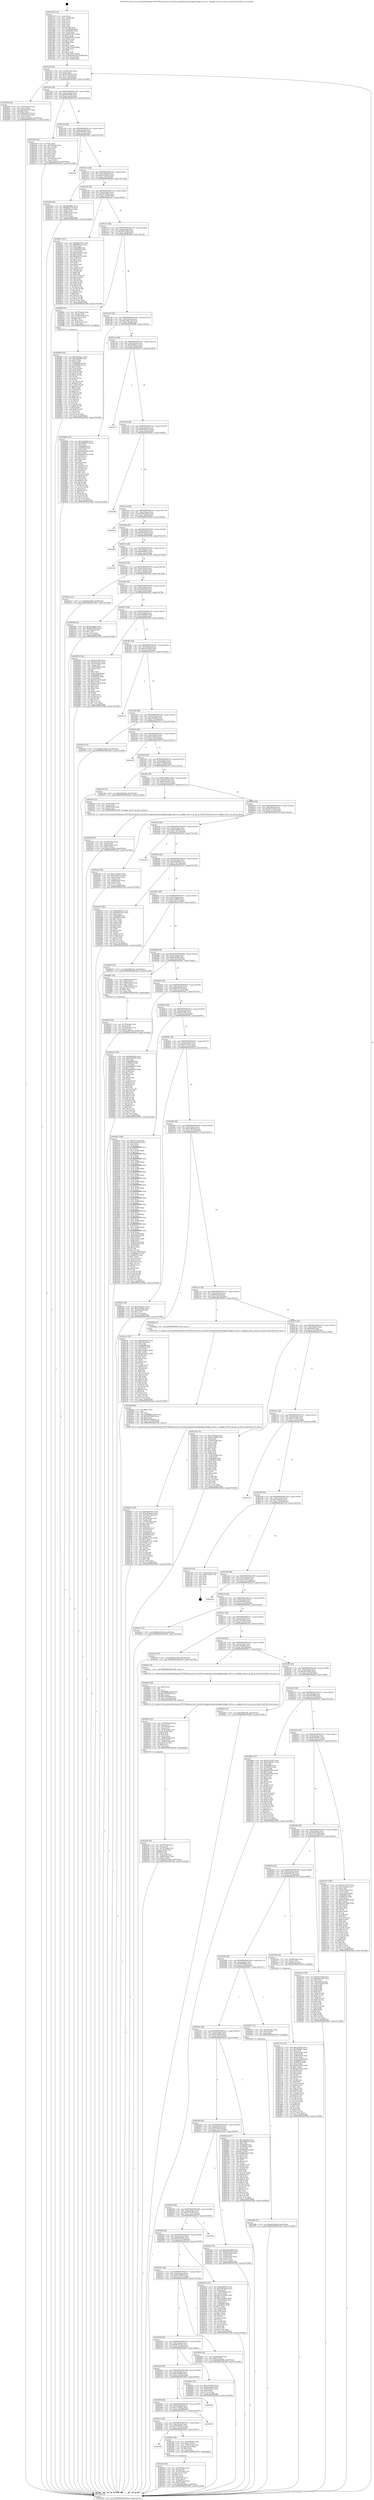 digraph "0x401d70" {
  label = "0x401d70 (/mnt/c/Users/mathe/Desktop/tcc/POCII/binaries/extr_linuxdriversgpudrmamdamdgpuamdgpu_device.c_amdgpu_device_ip_get_ip_block_Final-ollvm.out::main(0))"
  labelloc = "t"
  node[shape=record]

  Entry [label="",width=0.3,height=0.3,shape=circle,fillcolor=black,style=filled]
  "0x401de4" [label="{
     0x401de4 [32]\l
     | [instrs]\l
     &nbsp;&nbsp;0x401de4 \<+6\>: mov -0xa8(%rbp),%eax\l
     &nbsp;&nbsp;0x401dea \<+2\>: mov %eax,%ecx\l
     &nbsp;&nbsp;0x401dec \<+6\>: sub $0x83103923,%ecx\l
     &nbsp;&nbsp;0x401df2 \<+6\>: mov %eax,-0xbc(%rbp)\l
     &nbsp;&nbsp;0x401df8 \<+6\>: mov %ecx,-0xc0(%rbp)\l
     &nbsp;&nbsp;0x401dfe \<+6\>: je 000000000040302d \<main+0x12bd\>\l
  }"]
  "0x40302d" [label="{
     0x40302d [42]\l
     | [instrs]\l
     &nbsp;&nbsp;0x40302d \<+4\>: mov -0x40(%rbp),%rax\l
     &nbsp;&nbsp;0x403031 \<+2\>: mov (%rax),%ecx\l
     &nbsp;&nbsp;0x403033 \<+6\>: add $0x6ae05215,%ecx\l
     &nbsp;&nbsp;0x403039 \<+3\>: add $0x1,%ecx\l
     &nbsp;&nbsp;0x40303c \<+6\>: sub $0x6ae05215,%ecx\l
     &nbsp;&nbsp;0x403042 \<+4\>: mov -0x40(%rbp),%rax\l
     &nbsp;&nbsp;0x403046 \<+2\>: mov %ecx,(%rax)\l
     &nbsp;&nbsp;0x403048 \<+10\>: movl $0xa1e5a593,-0xa8(%rbp)\l
     &nbsp;&nbsp;0x403052 \<+5\>: jmp 00000000004033bb \<main+0x164b\>\l
  }"]
  "0x401e04" [label="{
     0x401e04 [28]\l
     | [instrs]\l
     &nbsp;&nbsp;0x401e04 \<+5\>: jmp 0000000000401e09 \<main+0x99\>\l
     &nbsp;&nbsp;0x401e09 \<+6\>: mov -0xbc(%rbp),%eax\l
     &nbsp;&nbsp;0x401e0f \<+5\>: sub $0x92ed79f4,%eax\l
     &nbsp;&nbsp;0x401e14 \<+6\>: mov %eax,-0xc4(%rbp)\l
     &nbsp;&nbsp;0x401e1a \<+6\>: je 0000000000402e59 \<main+0x10e9\>\l
  }"]
  Exit [label="",width=0.3,height=0.3,shape=circle,fillcolor=black,style=filled,peripheries=2]
  "0x402e59" [label="{
     0x402e59 [42]\l
     | [instrs]\l
     &nbsp;&nbsp;0x402e59 \<+2\>: xor %eax,%eax\l
     &nbsp;&nbsp;0x402e5b \<+4\>: mov -0x70(%rbp),%rcx\l
     &nbsp;&nbsp;0x402e5f \<+2\>: mov (%rcx),%edx\l
     &nbsp;&nbsp;0x402e61 \<+2\>: mov %eax,%esi\l
     &nbsp;&nbsp;0x402e63 \<+2\>: sub %edx,%esi\l
     &nbsp;&nbsp;0x402e65 \<+2\>: mov %eax,%edx\l
     &nbsp;&nbsp;0x402e67 \<+3\>: sub $0x1,%edx\l
     &nbsp;&nbsp;0x402e6a \<+2\>: add %edx,%esi\l
     &nbsp;&nbsp;0x402e6c \<+2\>: sub %esi,%eax\l
     &nbsp;&nbsp;0x402e6e \<+4\>: mov -0x70(%rbp),%rcx\l
     &nbsp;&nbsp;0x402e72 \<+2\>: mov %eax,(%rcx)\l
     &nbsp;&nbsp;0x402e74 \<+10\>: movl $0xaa9611d5,-0xa8(%rbp)\l
     &nbsp;&nbsp;0x402e7e \<+5\>: jmp 00000000004033bb \<main+0x164b\>\l
  }"]
  "0x401e20" [label="{
     0x401e20 [28]\l
     | [instrs]\l
     &nbsp;&nbsp;0x401e20 \<+5\>: jmp 0000000000401e25 \<main+0xb5\>\l
     &nbsp;&nbsp;0x401e25 \<+6\>: mov -0xbc(%rbp),%eax\l
     &nbsp;&nbsp;0x401e2b \<+5\>: sub $0x94897951,%eax\l
     &nbsp;&nbsp;0x401e30 \<+6\>: mov %eax,-0xc8(%rbp)\l
     &nbsp;&nbsp;0x401e36 \<+6\>: je 00000000004032bc \<main+0x154c\>\l
  }"]
  "0x403066" [label="{
     0x403066 [15]\l
     | [instrs]\l
     &nbsp;&nbsp;0x403066 \<+10\>: movl $0x65c840bf,-0xa8(%rbp)\l
     &nbsp;&nbsp;0x403070 \<+5\>: jmp 00000000004033bb \<main+0x164b\>\l
  }"]
  "0x4032bc" [label="{
     0x4032bc\l
  }", style=dashed]
  "0x401e3c" [label="{
     0x401e3c [28]\l
     | [instrs]\l
     &nbsp;&nbsp;0x401e3c \<+5\>: jmp 0000000000401e41 \<main+0xd1\>\l
     &nbsp;&nbsp;0x401e41 \<+6\>: mov -0xbc(%rbp),%eax\l
     &nbsp;&nbsp;0x401e47 \<+5\>: sub $0xa1e5a593,%eax\l
     &nbsp;&nbsp;0x401e4c \<+6\>: mov %eax,-0xcc(%rbp)\l
     &nbsp;&nbsp;0x401e52 \<+6\>: je 0000000000402eb8 \<main+0x1148\>\l
  }"]
  "0x402f90" [label="{
     0x402f90 [142]\l
     | [instrs]\l
     &nbsp;&nbsp;0x402f90 \<+5\>: mov $0xb0a80acc,%edx\l
     &nbsp;&nbsp;0x402f95 \<+5\>: mov $0xcd20ef05,%esi\l
     &nbsp;&nbsp;0x402f9a \<+3\>: mov $0x1,%r8b\l
     &nbsp;&nbsp;0x402f9d \<+3\>: xor %r9d,%r9d\l
     &nbsp;&nbsp;0x402fa0 \<+8\>: mov 0x406068,%r10d\l
     &nbsp;&nbsp;0x402fa8 \<+8\>: mov 0x406054,%r11d\l
     &nbsp;&nbsp;0x402fb0 \<+4\>: sub $0x1,%r9d\l
     &nbsp;&nbsp;0x402fb4 \<+3\>: mov %r10d,%ebx\l
     &nbsp;&nbsp;0x402fb7 \<+3\>: add %r9d,%ebx\l
     &nbsp;&nbsp;0x402fba \<+4\>: imul %ebx,%r10d\l
     &nbsp;&nbsp;0x402fbe \<+4\>: and $0x1,%r10d\l
     &nbsp;&nbsp;0x402fc2 \<+4\>: cmp $0x0,%r10d\l
     &nbsp;&nbsp;0x402fc6 \<+4\>: sete %r14b\l
     &nbsp;&nbsp;0x402fca \<+4\>: cmp $0xa,%r11d\l
     &nbsp;&nbsp;0x402fce \<+4\>: setl %r15b\l
     &nbsp;&nbsp;0x402fd2 \<+3\>: mov %r14b,%r12b\l
     &nbsp;&nbsp;0x402fd5 \<+4\>: xor $0xff,%r12b\l
     &nbsp;&nbsp;0x402fd9 \<+3\>: mov %r15b,%r13b\l
     &nbsp;&nbsp;0x402fdc \<+4\>: xor $0xff,%r13b\l
     &nbsp;&nbsp;0x402fe0 \<+4\>: xor $0x0,%r8b\l
     &nbsp;&nbsp;0x402fe4 \<+3\>: mov %r12b,%al\l
     &nbsp;&nbsp;0x402fe7 \<+2\>: and $0x0,%al\l
     &nbsp;&nbsp;0x402fe9 \<+3\>: and %r8b,%r14b\l
     &nbsp;&nbsp;0x402fec \<+3\>: mov %r13b,%cl\l
     &nbsp;&nbsp;0x402fef \<+3\>: and $0x0,%cl\l
     &nbsp;&nbsp;0x402ff2 \<+3\>: and %r8b,%r15b\l
     &nbsp;&nbsp;0x402ff5 \<+3\>: or %r14b,%al\l
     &nbsp;&nbsp;0x402ff8 \<+3\>: or %r15b,%cl\l
     &nbsp;&nbsp;0x402ffb \<+2\>: xor %cl,%al\l
     &nbsp;&nbsp;0x402ffd \<+3\>: or %r13b,%r12b\l
     &nbsp;&nbsp;0x403000 \<+4\>: xor $0xff,%r12b\l
     &nbsp;&nbsp;0x403004 \<+4\>: or $0x0,%r8b\l
     &nbsp;&nbsp;0x403008 \<+3\>: and %r8b,%r12b\l
     &nbsp;&nbsp;0x40300b \<+3\>: or %r12b,%al\l
     &nbsp;&nbsp;0x40300e \<+2\>: test $0x1,%al\l
     &nbsp;&nbsp;0x403010 \<+3\>: cmovne %esi,%edx\l
     &nbsp;&nbsp;0x403013 \<+6\>: mov %edx,-0xa8(%rbp)\l
     &nbsp;&nbsp;0x403019 \<+5\>: jmp 00000000004033bb \<main+0x164b\>\l
  }"]
  "0x402eb8" [label="{
     0x402eb8 [36]\l
     | [instrs]\l
     &nbsp;&nbsp;0x402eb8 \<+5\>: mov $0x38f8996c,%eax\l
     &nbsp;&nbsp;0x402ebd \<+5\>: mov $0xf60a6734,%ecx\l
     &nbsp;&nbsp;0x402ec2 \<+4\>: mov -0x40(%rbp),%rdx\l
     &nbsp;&nbsp;0x402ec6 \<+2\>: mov (%rdx),%esi\l
     &nbsp;&nbsp;0x402ec8 \<+4\>: mov -0x80(%rbp),%rdx\l
     &nbsp;&nbsp;0x402ecc \<+2\>: cmp (%rdx),%esi\l
     &nbsp;&nbsp;0x402ece \<+3\>: cmovl %ecx,%eax\l
     &nbsp;&nbsp;0x402ed1 \<+6\>: mov %eax,-0xa8(%rbp)\l
     &nbsp;&nbsp;0x402ed7 \<+5\>: jmp 00000000004033bb \<main+0x164b\>\l
  }"]
  "0x401e58" [label="{
     0x401e58 [28]\l
     | [instrs]\l
     &nbsp;&nbsp;0x401e58 \<+5\>: jmp 0000000000401e5d \<main+0xed\>\l
     &nbsp;&nbsp;0x401e5d \<+6\>: mov -0xbc(%rbp),%eax\l
     &nbsp;&nbsp;0x401e63 \<+5\>: sub $0xa675a832,%eax\l
     &nbsp;&nbsp;0x401e68 \<+6\>: mov %eax,-0xd0(%rbp)\l
     &nbsp;&nbsp;0x401e6e \<+6\>: je 0000000000402af7 \<main+0xd87\>\l
  }"]
  "0x402e98" [label="{
     0x402e98 [32]\l
     | [instrs]\l
     &nbsp;&nbsp;0x402e98 \<+4\>: mov -0x48(%rbp),%rdi\l
     &nbsp;&nbsp;0x402e9c \<+3\>: mov %rax,(%rdi)\l
     &nbsp;&nbsp;0x402e9f \<+4\>: mov -0x40(%rbp),%rax\l
     &nbsp;&nbsp;0x402ea3 \<+6\>: movl $0x0,(%rax)\l
     &nbsp;&nbsp;0x402ea9 \<+10\>: movl $0xa1e5a593,-0xa8(%rbp)\l
     &nbsp;&nbsp;0x402eb3 \<+5\>: jmp 00000000004033bb \<main+0x164b\>\l
  }"]
  "0x402af7" [label="{
     0x402af7 [147]\l
     | [instrs]\l
     &nbsp;&nbsp;0x402af7 \<+5\>: mov $0x94897951,%eax\l
     &nbsp;&nbsp;0x402afc \<+5\>: mov $0xff43b32a,%ecx\l
     &nbsp;&nbsp;0x402b01 \<+2\>: mov $0x1,%dl\l
     &nbsp;&nbsp;0x402b03 \<+7\>: mov 0x406068,%esi\l
     &nbsp;&nbsp;0x402b0a \<+7\>: mov 0x406054,%edi\l
     &nbsp;&nbsp;0x402b11 \<+3\>: mov %esi,%r8d\l
     &nbsp;&nbsp;0x402b14 \<+7\>: sub $0x44e91f5,%r8d\l
     &nbsp;&nbsp;0x402b1b \<+4\>: sub $0x1,%r8d\l
     &nbsp;&nbsp;0x402b1f \<+7\>: add $0x44e91f5,%r8d\l
     &nbsp;&nbsp;0x402b26 \<+4\>: imul %r8d,%esi\l
     &nbsp;&nbsp;0x402b2a \<+3\>: and $0x1,%esi\l
     &nbsp;&nbsp;0x402b2d \<+3\>: cmp $0x0,%esi\l
     &nbsp;&nbsp;0x402b30 \<+4\>: sete %r9b\l
     &nbsp;&nbsp;0x402b34 \<+3\>: cmp $0xa,%edi\l
     &nbsp;&nbsp;0x402b37 \<+4\>: setl %r10b\l
     &nbsp;&nbsp;0x402b3b \<+3\>: mov %r9b,%r11b\l
     &nbsp;&nbsp;0x402b3e \<+4\>: xor $0xff,%r11b\l
     &nbsp;&nbsp;0x402b42 \<+3\>: mov %r10b,%bl\l
     &nbsp;&nbsp;0x402b45 \<+3\>: xor $0xff,%bl\l
     &nbsp;&nbsp;0x402b48 \<+3\>: xor $0x0,%dl\l
     &nbsp;&nbsp;0x402b4b \<+3\>: mov %r11b,%r14b\l
     &nbsp;&nbsp;0x402b4e \<+4\>: and $0x0,%r14b\l
     &nbsp;&nbsp;0x402b52 \<+3\>: and %dl,%r9b\l
     &nbsp;&nbsp;0x402b55 \<+3\>: mov %bl,%r15b\l
     &nbsp;&nbsp;0x402b58 \<+4\>: and $0x0,%r15b\l
     &nbsp;&nbsp;0x402b5c \<+3\>: and %dl,%r10b\l
     &nbsp;&nbsp;0x402b5f \<+3\>: or %r9b,%r14b\l
     &nbsp;&nbsp;0x402b62 \<+3\>: or %r10b,%r15b\l
     &nbsp;&nbsp;0x402b65 \<+3\>: xor %r15b,%r14b\l
     &nbsp;&nbsp;0x402b68 \<+3\>: or %bl,%r11b\l
     &nbsp;&nbsp;0x402b6b \<+4\>: xor $0xff,%r11b\l
     &nbsp;&nbsp;0x402b6f \<+3\>: or $0x0,%dl\l
     &nbsp;&nbsp;0x402b72 \<+3\>: and %dl,%r11b\l
     &nbsp;&nbsp;0x402b75 \<+3\>: or %r11b,%r14b\l
     &nbsp;&nbsp;0x402b78 \<+4\>: test $0x1,%r14b\l
     &nbsp;&nbsp;0x402b7c \<+3\>: cmovne %ecx,%eax\l
     &nbsp;&nbsp;0x402b7f \<+6\>: mov %eax,-0xa8(%rbp)\l
     &nbsp;&nbsp;0x402b85 \<+5\>: jmp 00000000004033bb \<main+0x164b\>\l
  }"]
  "0x401e74" [label="{
     0x401e74 [28]\l
     | [instrs]\l
     &nbsp;&nbsp;0x401e74 \<+5\>: jmp 0000000000401e79 \<main+0x109\>\l
     &nbsp;&nbsp;0x401e79 \<+6\>: mov -0xbc(%rbp),%eax\l
     &nbsp;&nbsp;0x401e7f \<+5\>: sub $0xa9d1a950,%eax\l
     &nbsp;&nbsp;0x401e84 \<+6\>: mov %eax,-0xd4(%rbp)\l
     &nbsp;&nbsp;0x401e8a \<+6\>: je 0000000000402f6f \<main+0x11ff\>\l
  }"]
  "0x402bb7" [label="{
     0x402bb7 [134]\l
     | [instrs]\l
     &nbsp;&nbsp;0x402bb7 \<+5\>: mov $0x94897951,%ecx\l
     &nbsp;&nbsp;0x402bbc \<+5\>: mov $0xd335f4bd,%edx\l
     &nbsp;&nbsp;0x402bc1 \<+6\>: mov -0x194(%rbp),%esi\l
     &nbsp;&nbsp;0x402bc7 \<+3\>: imul %eax,%esi\l
     &nbsp;&nbsp;0x402bca \<+4\>: mov -0x78(%rbp),%rdi\l
     &nbsp;&nbsp;0x402bce \<+3\>: mov (%rdi),%rdi\l
     &nbsp;&nbsp;0x402bd1 \<+4\>: mov -0x70(%rbp),%r8\l
     &nbsp;&nbsp;0x402bd5 \<+3\>: movslq (%r8),%r8\l
     &nbsp;&nbsp;0x402bd8 \<+4\>: shl $0x4,%r8\l
     &nbsp;&nbsp;0x402bdc \<+3\>: add %r8,%rdi\l
     &nbsp;&nbsp;0x402bdf \<+4\>: mov 0x8(%rdi),%rdi\l
     &nbsp;&nbsp;0x402be3 \<+3\>: mov (%rdi),%rdi\l
     &nbsp;&nbsp;0x402be6 \<+2\>: mov %esi,(%rdi)\l
     &nbsp;&nbsp;0x402be8 \<+7\>: mov 0x406068,%eax\l
     &nbsp;&nbsp;0x402bef \<+7\>: mov 0x406054,%esi\l
     &nbsp;&nbsp;0x402bf6 \<+3\>: mov %eax,%r9d\l
     &nbsp;&nbsp;0x402bf9 \<+7\>: add $0xdd671121,%r9d\l
     &nbsp;&nbsp;0x402c00 \<+4\>: sub $0x1,%r9d\l
     &nbsp;&nbsp;0x402c04 \<+7\>: sub $0xdd671121,%r9d\l
     &nbsp;&nbsp;0x402c0b \<+4\>: imul %r9d,%eax\l
     &nbsp;&nbsp;0x402c0f \<+3\>: and $0x1,%eax\l
     &nbsp;&nbsp;0x402c12 \<+3\>: cmp $0x0,%eax\l
     &nbsp;&nbsp;0x402c15 \<+4\>: sete %r10b\l
     &nbsp;&nbsp;0x402c19 \<+3\>: cmp $0xa,%esi\l
     &nbsp;&nbsp;0x402c1c \<+4\>: setl %r11b\l
     &nbsp;&nbsp;0x402c20 \<+3\>: mov %r10b,%bl\l
     &nbsp;&nbsp;0x402c23 \<+3\>: and %r11b,%bl\l
     &nbsp;&nbsp;0x402c26 \<+3\>: xor %r11b,%r10b\l
     &nbsp;&nbsp;0x402c29 \<+3\>: or %r10b,%bl\l
     &nbsp;&nbsp;0x402c2c \<+3\>: test $0x1,%bl\l
     &nbsp;&nbsp;0x402c2f \<+3\>: cmovne %edx,%ecx\l
     &nbsp;&nbsp;0x402c32 \<+6\>: mov %ecx,-0xa8(%rbp)\l
     &nbsp;&nbsp;0x402c38 \<+5\>: jmp 00000000004033bb \<main+0x164b\>\l
  }"]
  "0x402f6f" [label="{
     0x402f6f [33]\l
     | [instrs]\l
     &nbsp;&nbsp;0x402f6f \<+4\>: mov -0x78(%rbp),%rax\l
     &nbsp;&nbsp;0x402f73 \<+3\>: mov (%rax),%rax\l
     &nbsp;&nbsp;0x402f76 \<+4\>: mov -0x40(%rbp),%rcx\l
     &nbsp;&nbsp;0x402f7a \<+3\>: movslq (%rcx),%rcx\l
     &nbsp;&nbsp;0x402f7d \<+4\>: shl $0x4,%rcx\l
     &nbsp;&nbsp;0x402f81 \<+3\>: add %rcx,%rax\l
     &nbsp;&nbsp;0x402f84 \<+4\>: mov 0x8(%rax),%rax\l
     &nbsp;&nbsp;0x402f88 \<+3\>: mov %rax,%rdi\l
     &nbsp;&nbsp;0x402f8b \<+5\>: call 0000000000401030 \<free@plt\>\l
     | [calls]\l
     &nbsp;&nbsp;0x401030 \{1\} (unknown)\l
  }"]
  "0x401e90" [label="{
     0x401e90 [28]\l
     | [instrs]\l
     &nbsp;&nbsp;0x401e90 \<+5\>: jmp 0000000000401e95 \<main+0x125\>\l
     &nbsp;&nbsp;0x401e95 \<+6\>: mov -0xbc(%rbp),%eax\l
     &nbsp;&nbsp;0x401e9b \<+5\>: sub $0xaa9611d5,%eax\l
     &nbsp;&nbsp;0x401ea0 \<+6\>: mov %eax,-0xd8(%rbp)\l
     &nbsp;&nbsp;0x401ea6 \<+6\>: je 0000000000402896 \<main+0xb26\>\l
  }"]
  "0x402b8f" [label="{
     0x402b8f [40]\l
     | [instrs]\l
     &nbsp;&nbsp;0x402b8f \<+5\>: mov $0x2,%ecx\l
     &nbsp;&nbsp;0x402b94 \<+1\>: cltd\l
     &nbsp;&nbsp;0x402b95 \<+2\>: idiv %ecx\l
     &nbsp;&nbsp;0x402b97 \<+6\>: imul $0xfffffffe,%edx,%ecx\l
     &nbsp;&nbsp;0x402b9d \<+6\>: sub $0x84b76d04,%ecx\l
     &nbsp;&nbsp;0x402ba3 \<+3\>: add $0x1,%ecx\l
     &nbsp;&nbsp;0x402ba6 \<+6\>: add $0x84b76d04,%ecx\l
     &nbsp;&nbsp;0x402bac \<+6\>: mov %ecx,-0x194(%rbp)\l
     &nbsp;&nbsp;0x402bb2 \<+5\>: call 0000000000401160 \<next_i\>\l
     | [calls]\l
     &nbsp;&nbsp;0x401160 \{1\} (/mnt/c/Users/mathe/Desktop/tcc/POCII/binaries/extr_linuxdriversgpudrmamdamdgpuamdgpu_device.c_amdgpu_device_ip_get_ip_block_Final-ollvm.out::next_i)\l
  }"]
  "0x402896" [label="{
     0x402896 [147]\l
     | [instrs]\l
     &nbsp;&nbsp;0x402896 \<+5\>: mov $0xd13ef2f2,%eax\l
     &nbsp;&nbsp;0x40289b \<+5\>: mov $0xc8600878,%ecx\l
     &nbsp;&nbsp;0x4028a0 \<+2\>: mov $0x1,%dl\l
     &nbsp;&nbsp;0x4028a2 \<+7\>: mov 0x406068,%esi\l
     &nbsp;&nbsp;0x4028a9 \<+7\>: mov 0x406054,%edi\l
     &nbsp;&nbsp;0x4028b0 \<+3\>: mov %esi,%r8d\l
     &nbsp;&nbsp;0x4028b3 \<+7\>: sub $0x9e6613b2,%r8d\l
     &nbsp;&nbsp;0x4028ba \<+4\>: sub $0x1,%r8d\l
     &nbsp;&nbsp;0x4028be \<+7\>: add $0x9e6613b2,%r8d\l
     &nbsp;&nbsp;0x4028c5 \<+4\>: imul %r8d,%esi\l
     &nbsp;&nbsp;0x4028c9 \<+3\>: and $0x1,%esi\l
     &nbsp;&nbsp;0x4028cc \<+3\>: cmp $0x0,%esi\l
     &nbsp;&nbsp;0x4028cf \<+4\>: sete %r9b\l
     &nbsp;&nbsp;0x4028d3 \<+3\>: cmp $0xa,%edi\l
     &nbsp;&nbsp;0x4028d6 \<+4\>: setl %r10b\l
     &nbsp;&nbsp;0x4028da \<+3\>: mov %r9b,%r11b\l
     &nbsp;&nbsp;0x4028dd \<+4\>: xor $0xff,%r11b\l
     &nbsp;&nbsp;0x4028e1 \<+3\>: mov %r10b,%bl\l
     &nbsp;&nbsp;0x4028e4 \<+3\>: xor $0xff,%bl\l
     &nbsp;&nbsp;0x4028e7 \<+3\>: xor $0x1,%dl\l
     &nbsp;&nbsp;0x4028ea \<+3\>: mov %r11b,%r14b\l
     &nbsp;&nbsp;0x4028ed \<+4\>: and $0xff,%r14b\l
     &nbsp;&nbsp;0x4028f1 \<+3\>: and %dl,%r9b\l
     &nbsp;&nbsp;0x4028f4 \<+3\>: mov %bl,%r15b\l
     &nbsp;&nbsp;0x4028f7 \<+4\>: and $0xff,%r15b\l
     &nbsp;&nbsp;0x4028fb \<+3\>: and %dl,%r10b\l
     &nbsp;&nbsp;0x4028fe \<+3\>: or %r9b,%r14b\l
     &nbsp;&nbsp;0x402901 \<+3\>: or %r10b,%r15b\l
     &nbsp;&nbsp;0x402904 \<+3\>: xor %r15b,%r14b\l
     &nbsp;&nbsp;0x402907 \<+3\>: or %bl,%r11b\l
     &nbsp;&nbsp;0x40290a \<+4\>: xor $0xff,%r11b\l
     &nbsp;&nbsp;0x40290e \<+3\>: or $0x1,%dl\l
     &nbsp;&nbsp;0x402911 \<+3\>: and %dl,%r11b\l
     &nbsp;&nbsp;0x402914 \<+3\>: or %r11b,%r14b\l
     &nbsp;&nbsp;0x402917 \<+4\>: test $0x1,%r14b\l
     &nbsp;&nbsp;0x40291b \<+3\>: cmovne %ecx,%eax\l
     &nbsp;&nbsp;0x40291e \<+6\>: mov %eax,-0xa8(%rbp)\l
     &nbsp;&nbsp;0x402924 \<+5\>: jmp 00000000004033bb \<main+0x164b\>\l
  }"]
  "0x401eac" [label="{
     0x401eac [28]\l
     | [instrs]\l
     &nbsp;&nbsp;0x401eac \<+5\>: jmp 0000000000401eb1 \<main+0x141\>\l
     &nbsp;&nbsp;0x401eb1 \<+6\>: mov -0xbc(%rbp),%eax\l
     &nbsp;&nbsp;0x401eb7 \<+5\>: sub $0xb0a80acc,%eax\l
     &nbsp;&nbsp;0x401ebc \<+6\>: mov %eax,-0xdc(%rbp)\l
     &nbsp;&nbsp;0x401ec2 \<+6\>: je 0000000000403373 \<main+0x1603\>\l
  }"]
  "0x402a9e" [label="{
     0x402a9e [53]\l
     | [instrs]\l
     &nbsp;&nbsp;0x402a9e \<+4\>: mov -0x78(%rbp),%rdi\l
     &nbsp;&nbsp;0x402aa2 \<+3\>: mov (%rdi),%rdi\l
     &nbsp;&nbsp;0x402aa5 \<+4\>: mov -0x70(%rbp),%rcx\l
     &nbsp;&nbsp;0x402aa9 \<+3\>: movslq (%rcx),%rcx\l
     &nbsp;&nbsp;0x402aac \<+4\>: shl $0x4,%rcx\l
     &nbsp;&nbsp;0x402ab0 \<+3\>: add %rcx,%rdi\l
     &nbsp;&nbsp;0x402ab3 \<+4\>: mov 0x8(%rdi),%rcx\l
     &nbsp;&nbsp;0x402ab7 \<+3\>: mov %rax,(%rcx)\l
     &nbsp;&nbsp;0x402aba \<+4\>: mov -0x50(%rbp),%rax\l
     &nbsp;&nbsp;0x402abe \<+6\>: movl $0x0,(%rax)\l
     &nbsp;&nbsp;0x402ac4 \<+10\>: movl $0x43f225e6,-0xa8(%rbp)\l
     &nbsp;&nbsp;0x402ace \<+5\>: jmp 00000000004033bb \<main+0x164b\>\l
  }"]
  "0x403373" [label="{
     0x403373\l
  }", style=dashed]
  "0x401ec8" [label="{
     0x401ec8 [28]\l
     | [instrs]\l
     &nbsp;&nbsp;0x401ec8 \<+5\>: jmp 0000000000401ecd \<main+0x15d\>\l
     &nbsp;&nbsp;0x401ecd \<+6\>: mov -0xbc(%rbp),%eax\l
     &nbsp;&nbsp;0x401ed3 \<+5\>: sub $0xb286e178,%eax\l
     &nbsp;&nbsp;0x401ed8 \<+6\>: mov %eax,-0xe0(%rbp)\l
     &nbsp;&nbsp;0x401ede \<+6\>: je 00000000004026be \<main+0x94e\>\l
  }"]
  "0x402398" [label="{
     0x402398\l
  }", style=dashed]
  "0x4026be" [label="{
     0x4026be\l
  }", style=dashed]
  "0x401ee4" [label="{
     0x401ee4 [28]\l
     | [instrs]\l
     &nbsp;&nbsp;0x401ee4 \<+5\>: jmp 0000000000401ee9 \<main+0x179\>\l
     &nbsp;&nbsp;0x401ee9 \<+6\>: mov -0xbc(%rbp),%eax\l
     &nbsp;&nbsp;0x401eef \<+5\>: sub $0xb36a840b,%eax\l
     &nbsp;&nbsp;0x401ef4 \<+6\>: mov %eax,-0xe4(%rbp)\l
     &nbsp;&nbsp;0x401efa \<+6\>: je 0000000000402619 \<main+0x8a9\>\l
  }"]
  "0x402a81" [label="{
     0x402a81 [29]\l
     | [instrs]\l
     &nbsp;&nbsp;0x402a81 \<+4\>: mov -0x58(%rbp),%rax\l
     &nbsp;&nbsp;0x402a85 \<+6\>: movl $0x1,(%rax)\l
     &nbsp;&nbsp;0x402a8b \<+4\>: mov -0x58(%rbp),%rax\l
     &nbsp;&nbsp;0x402a8f \<+3\>: movslq (%rax),%rax\l
     &nbsp;&nbsp;0x402a92 \<+4\>: shl $0x2,%rax\l
     &nbsp;&nbsp;0x402a96 \<+3\>: mov %rax,%rdi\l
     &nbsp;&nbsp;0x402a99 \<+5\>: call 0000000000401050 \<malloc@plt\>\l
     | [calls]\l
     &nbsp;&nbsp;0x401050 \{1\} (unknown)\l
  }"]
  "0x402619" [label="{
     0x402619\l
  }", style=dashed]
  "0x401f00" [label="{
     0x401f00 [28]\l
     | [instrs]\l
     &nbsp;&nbsp;0x401f00 \<+5\>: jmp 0000000000401f05 \<main+0x195\>\l
     &nbsp;&nbsp;0x401f05 \<+6\>: mov -0xbc(%rbp),%eax\l
     &nbsp;&nbsp;0x401f0b \<+5\>: sub $0xb90a914b,%eax\l
     &nbsp;&nbsp;0x401f10 \<+6\>: mov %eax,-0xe8(%rbp)\l
     &nbsp;&nbsp;0x401f16 \<+6\>: je 0000000000403084 \<main+0x1314\>\l
  }"]
  "0x40237c" [label="{
     0x40237c [28]\l
     | [instrs]\l
     &nbsp;&nbsp;0x40237c \<+5\>: jmp 0000000000402381 \<main+0x611\>\l
     &nbsp;&nbsp;0x402381 \<+6\>: mov -0xbc(%rbp),%eax\l
     &nbsp;&nbsp;0x402387 \<+5\>: sub $0x7518551d,%eax\l
     &nbsp;&nbsp;0x40238c \<+6\>: mov %eax,-0x18c(%rbp)\l
     &nbsp;&nbsp;0x402392 \<+6\>: je 0000000000402a81 \<main+0xd11\>\l
  }"]
  "0x403084" [label="{
     0x403084\l
  }", style=dashed]
  "0x401f1c" [label="{
     0x401f1c [28]\l
     | [instrs]\l
     &nbsp;&nbsp;0x401f1c \<+5\>: jmp 0000000000401f21 \<main+0x1b1\>\l
     &nbsp;&nbsp;0x401f21 \<+6\>: mov -0xbc(%rbp),%eax\l
     &nbsp;&nbsp;0x401f27 \<+5\>: sub $0xbb0f9261,%eax\l
     &nbsp;&nbsp;0x401f2c \<+6\>: mov %eax,-0xec(%rbp)\l
     &nbsp;&nbsp;0x401f32 \<+6\>: je 0000000000403349 \<main+0x15d9\>\l
  }"]
  "0x403075" [label="{
     0x403075\l
  }", style=dashed]
  "0x403349" [label="{
     0x403349\l
  }", style=dashed]
  "0x401f38" [label="{
     0x401f38 [28]\l
     | [instrs]\l
     &nbsp;&nbsp;0x401f38 \<+5\>: jmp 0000000000401f3d \<main+0x1cd\>\l
     &nbsp;&nbsp;0x401f3d \<+6\>: mov -0xbc(%rbp),%eax\l
     &nbsp;&nbsp;0x401f43 \<+5\>: sub $0xc13e0cb1,%eax\l
     &nbsp;&nbsp;0x401f48 \<+6\>: mov %eax,-0xf0(%rbp)\l
     &nbsp;&nbsp;0x401f4e \<+6\>: je 0000000000402e4a \<main+0x10da\>\l
  }"]
  "0x402360" [label="{
     0x402360 [28]\l
     | [instrs]\l
     &nbsp;&nbsp;0x402360 \<+5\>: jmp 0000000000402365 \<main+0x5f5\>\l
     &nbsp;&nbsp;0x402365 \<+6\>: mov -0xbc(%rbp),%eax\l
     &nbsp;&nbsp;0x40236b \<+5\>: sub $0x7152bf52,%eax\l
     &nbsp;&nbsp;0x402370 \<+6\>: mov %eax,-0x188(%rbp)\l
     &nbsp;&nbsp;0x402376 \<+6\>: je 0000000000403075 \<main+0x1305\>\l
  }"]
  "0x402e4a" [label="{
     0x402e4a [15]\l
     | [instrs]\l
     &nbsp;&nbsp;0x402e4a \<+10\>: movl $0x92ed79f4,-0xa8(%rbp)\l
     &nbsp;&nbsp;0x402e54 \<+5\>: jmp 00000000004033bb \<main+0x164b\>\l
  }"]
  "0x401f54" [label="{
     0x401f54 [28]\l
     | [instrs]\l
     &nbsp;&nbsp;0x401f54 \<+5\>: jmp 0000000000401f59 \<main+0x1e9\>\l
     &nbsp;&nbsp;0x401f59 \<+6\>: mov -0xbc(%rbp),%eax\l
     &nbsp;&nbsp;0x401f5f \<+5\>: sub $0xc6d207db,%eax\l
     &nbsp;&nbsp;0x401f64 \<+6\>: mov %eax,-0xf4(%rbp)\l
     &nbsp;&nbsp;0x401f6a \<+6\>: je 0000000000402568 \<main+0x7f8\>\l
  }"]
  "0x402586" [label="{
     0x402586\l
  }", style=dashed]
  "0x402568" [label="{
     0x402568 [30]\l
     | [instrs]\l
     &nbsp;&nbsp;0x402568 \<+5\>: mov $0x3bcfa965,%eax\l
     &nbsp;&nbsp;0x40256d \<+5\>: mov $0x6e536b65,%ecx\l
     &nbsp;&nbsp;0x402572 \<+3\>: mov -0x35(%rbp),%dl\l
     &nbsp;&nbsp;0x402575 \<+3\>: test $0x1,%dl\l
     &nbsp;&nbsp;0x402578 \<+3\>: cmovne %ecx,%eax\l
     &nbsp;&nbsp;0x40257b \<+6\>: mov %eax,-0xa8(%rbp)\l
     &nbsp;&nbsp;0x402581 \<+5\>: jmp 00000000004033bb \<main+0x164b\>\l
  }"]
  "0x401f70" [label="{
     0x401f70 [28]\l
     | [instrs]\l
     &nbsp;&nbsp;0x401f70 \<+5\>: jmp 0000000000401f75 \<main+0x205\>\l
     &nbsp;&nbsp;0x401f75 \<+6\>: mov -0xbc(%rbp),%eax\l
     &nbsp;&nbsp;0x401f7b \<+5\>: sub $0xc8600878,%eax\l
     &nbsp;&nbsp;0x401f80 \<+6\>: mov %eax,-0xf8(%rbp)\l
     &nbsp;&nbsp;0x401f86 \<+6\>: je 0000000000402929 \<main+0xbb9\>\l
  }"]
  "0x402a2b" [label="{
     0x402a2b [50]\l
     | [instrs]\l
     &nbsp;&nbsp;0x402a2b \<+4\>: mov -0x78(%rbp),%rsi\l
     &nbsp;&nbsp;0x402a2f \<+3\>: mov (%rsi),%rsi\l
     &nbsp;&nbsp;0x402a32 \<+4\>: mov -0x70(%rbp),%rdi\l
     &nbsp;&nbsp;0x402a36 \<+3\>: movslq (%rdi),%rdi\l
     &nbsp;&nbsp;0x402a39 \<+4\>: shl $0x4,%rdi\l
     &nbsp;&nbsp;0x402a3d \<+3\>: add %rdi,%rsi\l
     &nbsp;&nbsp;0x402a40 \<+4\>: mov %rax,0x8(%rsi)\l
     &nbsp;&nbsp;0x402a44 \<+4\>: mov -0x60(%rbp),%rax\l
     &nbsp;&nbsp;0x402a48 \<+6\>: movl $0x0,(%rax)\l
     &nbsp;&nbsp;0x402a4e \<+10\>: movl $0xe0377da5,-0xa8(%rbp)\l
     &nbsp;&nbsp;0x402a58 \<+5\>: jmp 00000000004033bb \<main+0x164b\>\l
  }"]
  "0x402929" [label="{
     0x402929 [122]\l
     | [instrs]\l
     &nbsp;&nbsp;0x402929 \<+5\>: mov $0xd13ef2f2,%eax\l
     &nbsp;&nbsp;0x40292e \<+5\>: mov $0xf7fe1a61,%ecx\l
     &nbsp;&nbsp;0x402933 \<+4\>: mov -0x70(%rbp),%rdx\l
     &nbsp;&nbsp;0x402937 \<+2\>: mov (%rdx),%esi\l
     &nbsp;&nbsp;0x402939 \<+4\>: mov -0x80(%rbp),%rdx\l
     &nbsp;&nbsp;0x40293d \<+2\>: cmp (%rdx),%esi\l
     &nbsp;&nbsp;0x40293f \<+4\>: setl %dil\l
     &nbsp;&nbsp;0x402943 \<+4\>: and $0x1,%dil\l
     &nbsp;&nbsp;0x402947 \<+4\>: mov %dil,-0x2d(%rbp)\l
     &nbsp;&nbsp;0x40294b \<+7\>: mov 0x406068,%esi\l
     &nbsp;&nbsp;0x402952 \<+8\>: mov 0x406054,%r8d\l
     &nbsp;&nbsp;0x40295a \<+3\>: mov %esi,%r9d\l
     &nbsp;&nbsp;0x40295d \<+7\>: add $0x647c2258,%r9d\l
     &nbsp;&nbsp;0x402964 \<+4\>: sub $0x1,%r9d\l
     &nbsp;&nbsp;0x402968 \<+7\>: sub $0x647c2258,%r9d\l
     &nbsp;&nbsp;0x40296f \<+4\>: imul %r9d,%esi\l
     &nbsp;&nbsp;0x402973 \<+3\>: and $0x1,%esi\l
     &nbsp;&nbsp;0x402976 \<+3\>: cmp $0x0,%esi\l
     &nbsp;&nbsp;0x402979 \<+4\>: sete %dil\l
     &nbsp;&nbsp;0x40297d \<+4\>: cmp $0xa,%r8d\l
     &nbsp;&nbsp;0x402981 \<+4\>: setl %r10b\l
     &nbsp;&nbsp;0x402985 \<+3\>: mov %dil,%r11b\l
     &nbsp;&nbsp;0x402988 \<+3\>: and %r10b,%r11b\l
     &nbsp;&nbsp;0x40298b \<+3\>: xor %r10b,%dil\l
     &nbsp;&nbsp;0x40298e \<+3\>: or %dil,%r11b\l
     &nbsp;&nbsp;0x402991 \<+4\>: test $0x1,%r11b\l
     &nbsp;&nbsp;0x402995 \<+3\>: cmovne %ecx,%eax\l
     &nbsp;&nbsp;0x402998 \<+6\>: mov %eax,-0xa8(%rbp)\l
     &nbsp;&nbsp;0x40299e \<+5\>: jmp 00000000004033bb \<main+0x164b\>\l
  }"]
  "0x401f8c" [label="{
     0x401f8c [28]\l
     | [instrs]\l
     &nbsp;&nbsp;0x401f8c \<+5\>: jmp 0000000000401f91 \<main+0x221\>\l
     &nbsp;&nbsp;0x401f91 \<+6\>: mov -0xbc(%rbp),%eax\l
     &nbsp;&nbsp;0x401f97 \<+5\>: sub $0xca87fa24,%eax\l
     &nbsp;&nbsp;0x401f9c \<+6\>: mov %eax,-0xfc(%rbp)\l
     &nbsp;&nbsp;0x401fa2 \<+6\>: je 000000000040331f \<main+0x15af\>\l
  }"]
  "0x4029ee" [label="{
     0x4029ee [61]\l
     | [instrs]\l
     &nbsp;&nbsp;0x4029ee \<+6\>: mov -0x190(%rbp),%ecx\l
     &nbsp;&nbsp;0x4029f4 \<+3\>: imul %eax,%ecx\l
     &nbsp;&nbsp;0x4029f7 \<+4\>: mov -0x78(%rbp),%rsi\l
     &nbsp;&nbsp;0x4029fb \<+3\>: mov (%rsi),%rsi\l
     &nbsp;&nbsp;0x4029fe \<+4\>: mov -0x70(%rbp),%rdi\l
     &nbsp;&nbsp;0x402a02 \<+3\>: movslq (%rdi),%rdi\l
     &nbsp;&nbsp;0x402a05 \<+4\>: shl $0x4,%rdi\l
     &nbsp;&nbsp;0x402a09 \<+3\>: add %rdi,%rsi\l
     &nbsp;&nbsp;0x402a0c \<+2\>: mov %ecx,(%rsi)\l
     &nbsp;&nbsp;0x402a0e \<+4\>: mov -0x68(%rbp),%rsi\l
     &nbsp;&nbsp;0x402a12 \<+6\>: movl $0x1,(%rsi)\l
     &nbsp;&nbsp;0x402a18 \<+4\>: mov -0x68(%rbp),%rsi\l
     &nbsp;&nbsp;0x402a1c \<+3\>: movslq (%rsi),%rsi\l
     &nbsp;&nbsp;0x402a1f \<+4\>: shl $0x3,%rsi\l
     &nbsp;&nbsp;0x402a23 \<+3\>: mov %rsi,%rdi\l
     &nbsp;&nbsp;0x402a26 \<+5\>: call 0000000000401050 \<malloc@plt\>\l
     | [calls]\l
     &nbsp;&nbsp;0x401050 \{1\} (unknown)\l
  }"]
  "0x40331f" [label="{
     0x40331f\l
  }", style=dashed]
  "0x401fa8" [label="{
     0x401fa8 [28]\l
     | [instrs]\l
     &nbsp;&nbsp;0x401fa8 \<+5\>: jmp 0000000000401fad \<main+0x23d\>\l
     &nbsp;&nbsp;0x401fad \<+6\>: mov -0xbc(%rbp),%eax\l
     &nbsp;&nbsp;0x401fb3 \<+5\>: sub $0xcd20ef05,%eax\l
     &nbsp;&nbsp;0x401fb8 \<+6\>: mov %eax,-0x100(%rbp)\l
     &nbsp;&nbsp;0x401fbe \<+6\>: je 000000000040301e \<main+0x12ae\>\l
  }"]
  "0x4029c6" [label="{
     0x4029c6 [40]\l
     | [instrs]\l
     &nbsp;&nbsp;0x4029c6 \<+5\>: mov $0x2,%ecx\l
     &nbsp;&nbsp;0x4029cb \<+1\>: cltd\l
     &nbsp;&nbsp;0x4029cc \<+2\>: idiv %ecx\l
     &nbsp;&nbsp;0x4029ce \<+6\>: imul $0xfffffffe,%edx,%ecx\l
     &nbsp;&nbsp;0x4029d4 \<+6\>: sub $0x15b3f588,%ecx\l
     &nbsp;&nbsp;0x4029da \<+3\>: add $0x1,%ecx\l
     &nbsp;&nbsp;0x4029dd \<+6\>: add $0x15b3f588,%ecx\l
     &nbsp;&nbsp;0x4029e3 \<+6\>: mov %ecx,-0x190(%rbp)\l
     &nbsp;&nbsp;0x4029e9 \<+5\>: call 0000000000401160 \<next_i\>\l
     | [calls]\l
     &nbsp;&nbsp;0x401160 \{1\} (/mnt/c/Users/mathe/Desktop/tcc/POCII/binaries/extr_linuxdriversgpudrmamdamdgpuamdgpu_device.c_amdgpu_device_ip_get_ip_block_Final-ollvm.out::next_i)\l
  }"]
  "0x40301e" [label="{
     0x40301e [15]\l
     | [instrs]\l
     &nbsp;&nbsp;0x40301e \<+10\>: movl $0x83103923,-0xa8(%rbp)\l
     &nbsp;&nbsp;0x403028 \<+5\>: jmp 00000000004033bb \<main+0x164b\>\l
  }"]
  "0x401fc4" [label="{
     0x401fc4 [28]\l
     | [instrs]\l
     &nbsp;&nbsp;0x401fc4 \<+5\>: jmp 0000000000401fc9 \<main+0x259\>\l
     &nbsp;&nbsp;0x401fc9 \<+6\>: mov -0xbc(%rbp),%eax\l
     &nbsp;&nbsp;0x401fcf \<+5\>: sub $0xd13ef2f2,%eax\l
     &nbsp;&nbsp;0x401fd4 \<+6\>: mov %eax,-0x104(%rbp)\l
     &nbsp;&nbsp;0x401fda \<+6\>: je 0000000000403297 \<main+0x1527\>\l
  }"]
  "0x402876" [label="{
     0x402876 [32]\l
     | [instrs]\l
     &nbsp;&nbsp;0x402876 \<+4\>: mov -0x78(%rbp),%rdi\l
     &nbsp;&nbsp;0x40287a \<+3\>: mov %rax,(%rdi)\l
     &nbsp;&nbsp;0x40287d \<+4\>: mov -0x70(%rbp),%rax\l
     &nbsp;&nbsp;0x402881 \<+6\>: movl $0x0,(%rax)\l
     &nbsp;&nbsp;0x402887 \<+10\>: movl $0xaa9611d5,-0xa8(%rbp)\l
     &nbsp;&nbsp;0x402891 \<+5\>: jmp 00000000004033bb \<main+0x164b\>\l
  }"]
  "0x403297" [label="{
     0x403297\l
  }", style=dashed]
  "0x401fe0" [label="{
     0x401fe0 [28]\l
     | [instrs]\l
     &nbsp;&nbsp;0x401fe0 \<+5\>: jmp 0000000000401fe5 \<main+0x275\>\l
     &nbsp;&nbsp;0x401fe5 \<+6\>: mov -0xbc(%rbp),%eax\l
     &nbsp;&nbsp;0x401feb \<+5\>: sub $0xd335f4bd,%eax\l
     &nbsp;&nbsp;0x401ff0 \<+6\>: mov %eax,-0x108(%rbp)\l
     &nbsp;&nbsp;0x401ff6 \<+6\>: je 0000000000402c3d \<main+0xecd\>\l
  }"]
  "0x402344" [label="{
     0x402344 [28]\l
     | [instrs]\l
     &nbsp;&nbsp;0x402344 \<+5\>: jmp 0000000000402349 \<main+0x5d9\>\l
     &nbsp;&nbsp;0x402349 \<+6\>: mov -0xbc(%rbp),%eax\l
     &nbsp;&nbsp;0x40234f \<+5\>: sub $0x6e536b65,%eax\l
     &nbsp;&nbsp;0x402354 \<+6\>: mov %eax,-0x184(%rbp)\l
     &nbsp;&nbsp;0x40235a \<+6\>: je 0000000000402586 \<main+0x816\>\l
  }"]
  "0x402c3d" [label="{
     0x402c3d [15]\l
     | [instrs]\l
     &nbsp;&nbsp;0x402c3d \<+10\>: movl $0xfc5db18e,-0xa8(%rbp)\l
     &nbsp;&nbsp;0x402c47 \<+5\>: jmp 00000000004033bb \<main+0x164b\>\l
  }"]
  "0x401ffc" [label="{
     0x401ffc [28]\l
     | [instrs]\l
     &nbsp;&nbsp;0x401ffc \<+5\>: jmp 0000000000402001 \<main+0x291\>\l
     &nbsp;&nbsp;0x402001 \<+6\>: mov -0xbc(%rbp),%eax\l
     &nbsp;&nbsp;0x402007 \<+5\>: sub $0xd9c4aa41,%eax\l
     &nbsp;&nbsp;0x40200c \<+6\>: mov %eax,-0x10c(%rbp)\l
     &nbsp;&nbsp;0x402012 \<+6\>: je 0000000000402e83 \<main+0x1113\>\l
  }"]
  "0x40282e" [label="{
     0x40282e [30]\l
     | [instrs]\l
     &nbsp;&nbsp;0x40282e \<+5\>: mov $0x7152bf52,%eax\l
     &nbsp;&nbsp;0x402833 \<+5\>: mov $0xf0eda38d,%ecx\l
     &nbsp;&nbsp;0x402838 \<+3\>: mov -0x34(%rbp),%edx\l
     &nbsp;&nbsp;0x40283b \<+3\>: cmp $0x0,%edx\l
     &nbsp;&nbsp;0x40283e \<+3\>: cmove %ecx,%eax\l
     &nbsp;&nbsp;0x402841 \<+6\>: mov %eax,-0xa8(%rbp)\l
     &nbsp;&nbsp;0x402847 \<+5\>: jmp 00000000004033bb \<main+0x164b\>\l
  }"]
  "0x402e83" [label="{
     0x402e83 [21]\l
     | [instrs]\l
     &nbsp;&nbsp;0x402e83 \<+4\>: mov -0x78(%rbp),%rax\l
     &nbsp;&nbsp;0x402e87 \<+3\>: mov (%rax),%rdi\l
     &nbsp;&nbsp;0x402e8a \<+7\>: mov -0x88(%rbp),%rax\l
     &nbsp;&nbsp;0x402e91 \<+2\>: mov (%rax),%esi\l
     &nbsp;&nbsp;0x402e93 \<+5\>: call 0000000000401590 \<amdgpu_device_ip_get_ip_block\>\l
     | [calls]\l
     &nbsp;&nbsp;0x401590 \{1\} (/mnt/c/Users/mathe/Desktop/tcc/POCII/binaries/extr_linuxdriversgpudrmamdamdgpuamdgpu_device.c_amdgpu_device_ip_get_ip_block_Final-ollvm.out::amdgpu_device_ip_get_ip_block)\l
  }"]
  "0x402018" [label="{
     0x402018 [28]\l
     | [instrs]\l
     &nbsp;&nbsp;0x402018 \<+5\>: jmp 000000000040201d \<main+0x2ad\>\l
     &nbsp;&nbsp;0x40201d \<+6\>: mov -0xbc(%rbp),%eax\l
     &nbsp;&nbsp;0x402023 \<+5\>: sub $0xe0377da5,%eax\l
     &nbsp;&nbsp;0x402028 \<+6\>: mov %eax,-0x110(%rbp)\l
     &nbsp;&nbsp;0x40202e \<+6\>: je 0000000000402a5d \<main+0xced\>\l
  }"]
  "0x402328" [label="{
     0x402328 [28]\l
     | [instrs]\l
     &nbsp;&nbsp;0x402328 \<+5\>: jmp 000000000040232d \<main+0x5bd\>\l
     &nbsp;&nbsp;0x40232d \<+6\>: mov -0xbc(%rbp),%eax\l
     &nbsp;&nbsp;0x402333 \<+5\>: sub $0x68c237ab,%eax\l
     &nbsp;&nbsp;0x402338 \<+6\>: mov %eax,-0x180(%rbp)\l
     &nbsp;&nbsp;0x40233e \<+6\>: je 000000000040282e \<main+0xabe\>\l
  }"]
  "0x402a5d" [label="{
     0x402a5d [36]\l
     | [instrs]\l
     &nbsp;&nbsp;0x402a5d \<+5\>: mov $0xc13e0cb1,%eax\l
     &nbsp;&nbsp;0x402a62 \<+5\>: mov $0x7518551d,%ecx\l
     &nbsp;&nbsp;0x402a67 \<+4\>: mov -0x60(%rbp),%rdx\l
     &nbsp;&nbsp;0x402a6b \<+2\>: mov (%rdx),%esi\l
     &nbsp;&nbsp;0x402a6d \<+4\>: mov -0x68(%rbp),%rdx\l
     &nbsp;&nbsp;0x402a71 \<+2\>: cmp (%rdx),%esi\l
     &nbsp;&nbsp;0x402a73 \<+3\>: cmovl %ecx,%eax\l
     &nbsp;&nbsp;0x402a76 \<+6\>: mov %eax,-0xa8(%rbp)\l
     &nbsp;&nbsp;0x402a7c \<+5\>: jmp 00000000004033bb \<main+0x164b\>\l
  }"]
  "0x402034" [label="{
     0x402034 [28]\l
     | [instrs]\l
     &nbsp;&nbsp;0x402034 \<+5\>: jmp 0000000000402039 \<main+0x2c9\>\l
     &nbsp;&nbsp;0x402039 \<+6\>: mov -0xbc(%rbp),%eax\l
     &nbsp;&nbsp;0x40203f \<+5\>: sub $0xe4514d94,%eax\l
     &nbsp;&nbsp;0x402044 \<+6\>: mov %eax,-0x114(%rbp)\l
     &nbsp;&nbsp;0x40204a \<+6\>: je 000000000040323d \<main+0x14cd\>\l
  }"]
  "0x403098" [label="{
     0x403098 [28]\l
     | [instrs]\l
     &nbsp;&nbsp;0x403098 \<+7\>: mov -0xa0(%rbp),%rax\l
     &nbsp;&nbsp;0x40309f \<+6\>: movl $0x0,(%rax)\l
     &nbsp;&nbsp;0x4030a5 \<+10\>: movl $0x262d78ff,-0xa8(%rbp)\l
     &nbsp;&nbsp;0x4030af \<+5\>: jmp 00000000004033bb \<main+0x164b\>\l
  }"]
  "0x40323d" [label="{
     0x40323d\l
  }", style=dashed]
  "0x402050" [label="{
     0x402050 [28]\l
     | [instrs]\l
     &nbsp;&nbsp;0x402050 \<+5\>: jmp 0000000000402055 \<main+0x2e5\>\l
     &nbsp;&nbsp;0x402055 \<+6\>: mov -0xbc(%rbp),%eax\l
     &nbsp;&nbsp;0x40205b \<+5\>: sub $0xe46d53d4,%eax\l
     &nbsp;&nbsp;0x402060 \<+6\>: mov %eax,-0x118(%rbp)\l
     &nbsp;&nbsp;0x402066 \<+6\>: je 0000000000402d73 \<main+0x1003\>\l
  }"]
  "0x40230c" [label="{
     0x40230c [28]\l
     | [instrs]\l
     &nbsp;&nbsp;0x40230c \<+5\>: jmp 0000000000402311 \<main+0x5a1\>\l
     &nbsp;&nbsp;0x402311 \<+6\>: mov -0xbc(%rbp),%eax\l
     &nbsp;&nbsp;0x402317 \<+5\>: sub $0x65c840bf,%eax\l
     &nbsp;&nbsp;0x40231c \<+6\>: mov %eax,-0x17c(%rbp)\l
     &nbsp;&nbsp;0x402322 \<+6\>: je 0000000000403098 \<main+0x1328\>\l
  }"]
  "0x402d73" [label="{
     0x402d73 [86]\l
     | [instrs]\l
     &nbsp;&nbsp;0x402d73 \<+5\>: mov $0xbb0f9261,%eax\l
     &nbsp;&nbsp;0x402d78 \<+5\>: mov $0x640b18ac,%ecx\l
     &nbsp;&nbsp;0x402d7d \<+2\>: xor %edx,%edx\l
     &nbsp;&nbsp;0x402d7f \<+7\>: mov 0x406068,%esi\l
     &nbsp;&nbsp;0x402d86 \<+7\>: mov 0x406054,%edi\l
     &nbsp;&nbsp;0x402d8d \<+3\>: sub $0x1,%edx\l
     &nbsp;&nbsp;0x402d90 \<+3\>: mov %esi,%r8d\l
     &nbsp;&nbsp;0x402d93 \<+3\>: add %edx,%r8d\l
     &nbsp;&nbsp;0x402d96 \<+4\>: imul %r8d,%esi\l
     &nbsp;&nbsp;0x402d9a \<+3\>: and $0x1,%esi\l
     &nbsp;&nbsp;0x402d9d \<+3\>: cmp $0x0,%esi\l
     &nbsp;&nbsp;0x402da0 \<+4\>: sete %r9b\l
     &nbsp;&nbsp;0x402da4 \<+3\>: cmp $0xa,%edi\l
     &nbsp;&nbsp;0x402da7 \<+4\>: setl %r10b\l
     &nbsp;&nbsp;0x402dab \<+3\>: mov %r9b,%r11b\l
     &nbsp;&nbsp;0x402dae \<+3\>: and %r10b,%r11b\l
     &nbsp;&nbsp;0x402db1 \<+3\>: xor %r10b,%r9b\l
     &nbsp;&nbsp;0x402db4 \<+3\>: or %r9b,%r11b\l
     &nbsp;&nbsp;0x402db7 \<+4\>: test $0x1,%r11b\l
     &nbsp;&nbsp;0x402dbb \<+3\>: cmovne %ecx,%eax\l
     &nbsp;&nbsp;0x402dbe \<+6\>: mov %eax,-0xa8(%rbp)\l
     &nbsp;&nbsp;0x402dc4 \<+5\>: jmp 00000000004033bb \<main+0x164b\>\l
  }"]
  "0x40206c" [label="{
     0x40206c [28]\l
     | [instrs]\l
     &nbsp;&nbsp;0x40206c \<+5\>: jmp 0000000000402071 \<main+0x301\>\l
     &nbsp;&nbsp;0x402071 \<+6\>: mov -0xbc(%rbp),%eax\l
     &nbsp;&nbsp;0x402077 \<+5\>: sub $0xecaa9f86,%eax\l
     &nbsp;&nbsp;0x40207c \<+6\>: mov %eax,-0x11c(%rbp)\l
     &nbsp;&nbsp;0x402082 \<+6\>: je 0000000000402d55 \<main+0xfe5\>\l
  }"]
  "0x402dc9" [label="{
     0x402dc9 [114]\l
     | [instrs]\l
     &nbsp;&nbsp;0x402dc9 \<+5\>: mov $0xbb0f9261,%eax\l
     &nbsp;&nbsp;0x402dce \<+5\>: mov $0x19618abe,%ecx\l
     &nbsp;&nbsp;0x402dd3 \<+2\>: xor %edx,%edx\l
     &nbsp;&nbsp;0x402dd5 \<+4\>: mov -0x60(%rbp),%rsi\l
     &nbsp;&nbsp;0x402dd9 \<+2\>: mov (%rsi),%edi\l
     &nbsp;&nbsp;0x402ddb \<+6\>: add $0xc5c2bd02,%edi\l
     &nbsp;&nbsp;0x402de1 \<+3\>: add $0x1,%edi\l
     &nbsp;&nbsp;0x402de4 \<+6\>: sub $0xc5c2bd02,%edi\l
     &nbsp;&nbsp;0x402dea \<+4\>: mov -0x60(%rbp),%rsi\l
     &nbsp;&nbsp;0x402dee \<+2\>: mov %edi,(%rsi)\l
     &nbsp;&nbsp;0x402df0 \<+7\>: mov 0x406068,%edi\l
     &nbsp;&nbsp;0x402df7 \<+8\>: mov 0x406054,%r8d\l
     &nbsp;&nbsp;0x402dff \<+3\>: sub $0x1,%edx\l
     &nbsp;&nbsp;0x402e02 \<+3\>: mov %edi,%r9d\l
     &nbsp;&nbsp;0x402e05 \<+3\>: add %edx,%r9d\l
     &nbsp;&nbsp;0x402e08 \<+4\>: imul %r9d,%edi\l
     &nbsp;&nbsp;0x402e0c \<+3\>: and $0x1,%edi\l
     &nbsp;&nbsp;0x402e0f \<+3\>: cmp $0x0,%edi\l
     &nbsp;&nbsp;0x402e12 \<+4\>: sete %r10b\l
     &nbsp;&nbsp;0x402e16 \<+4\>: cmp $0xa,%r8d\l
     &nbsp;&nbsp;0x402e1a \<+4\>: setl %r11b\l
     &nbsp;&nbsp;0x402e1e \<+3\>: mov %r10b,%bl\l
     &nbsp;&nbsp;0x402e21 \<+3\>: and %r11b,%bl\l
     &nbsp;&nbsp;0x402e24 \<+3\>: xor %r11b,%r10b\l
     &nbsp;&nbsp;0x402e27 \<+3\>: or %r10b,%bl\l
     &nbsp;&nbsp;0x402e2a \<+3\>: test $0x1,%bl\l
     &nbsp;&nbsp;0x402e2d \<+3\>: cmovne %ecx,%eax\l
     &nbsp;&nbsp;0x402e30 \<+6\>: mov %eax,-0xa8(%rbp)\l
     &nbsp;&nbsp;0x402e36 \<+5\>: jmp 00000000004033bb \<main+0x164b\>\l
  }"]
  "0x402d55" [label="{
     0x402d55 [15]\l
     | [instrs]\l
     &nbsp;&nbsp;0x402d55 \<+10\>: movl $0x43f225e6,-0xa8(%rbp)\l
     &nbsp;&nbsp;0x402d5f \<+5\>: jmp 00000000004033bb \<main+0x164b\>\l
  }"]
  "0x402088" [label="{
     0x402088 [28]\l
     | [instrs]\l
     &nbsp;&nbsp;0x402088 \<+5\>: jmp 000000000040208d \<main+0x31d\>\l
     &nbsp;&nbsp;0x40208d \<+6\>: mov -0xbc(%rbp),%eax\l
     &nbsp;&nbsp;0x402093 \<+5\>: sub $0xf0eda38d,%eax\l
     &nbsp;&nbsp;0x402098 \<+6\>: mov %eax,-0x120(%rbp)\l
     &nbsp;&nbsp;0x40209e \<+6\>: je 000000000040284c \<main+0xadc\>\l
  }"]
  "0x4022f0" [label="{
     0x4022f0 [28]\l
     | [instrs]\l
     &nbsp;&nbsp;0x4022f0 \<+5\>: jmp 00000000004022f5 \<main+0x585\>\l
     &nbsp;&nbsp;0x4022f5 \<+6\>: mov -0xbc(%rbp),%eax\l
     &nbsp;&nbsp;0x4022fb \<+5\>: sub $0x640b18ac,%eax\l
     &nbsp;&nbsp;0x402300 \<+6\>: mov %eax,-0x178(%rbp)\l
     &nbsp;&nbsp;0x402306 \<+6\>: je 0000000000402dc9 \<main+0x1059\>\l
  }"]
  "0x40284c" [label="{
     0x40284c [42]\l
     | [instrs]\l
     &nbsp;&nbsp;0x40284c \<+7\>: mov -0x88(%rbp),%rax\l
     &nbsp;&nbsp;0x402853 \<+6\>: movl $0x0,(%rax)\l
     &nbsp;&nbsp;0x402859 \<+4\>: mov -0x80(%rbp),%rax\l
     &nbsp;&nbsp;0x40285d \<+6\>: movl $0x1,(%rax)\l
     &nbsp;&nbsp;0x402863 \<+4\>: mov -0x80(%rbp),%rax\l
     &nbsp;&nbsp;0x402867 \<+3\>: movslq (%rax),%rax\l
     &nbsp;&nbsp;0x40286a \<+4\>: shl $0x4,%rax\l
     &nbsp;&nbsp;0x40286e \<+3\>: mov %rax,%rdi\l
     &nbsp;&nbsp;0x402871 \<+5\>: call 0000000000401050 \<malloc@plt\>\l
     | [calls]\l
     &nbsp;&nbsp;0x401050 \{1\} (unknown)\l
  }"]
  "0x4020a4" [label="{
     0x4020a4 [28]\l
     | [instrs]\l
     &nbsp;&nbsp;0x4020a4 \<+5\>: jmp 00000000004020a9 \<main+0x339\>\l
     &nbsp;&nbsp;0x4020a9 \<+6\>: mov -0xbc(%rbp),%eax\l
     &nbsp;&nbsp;0x4020af \<+5\>: sub $0xf60a6734,%eax\l
     &nbsp;&nbsp;0x4020b4 \<+6\>: mov %eax,-0x124(%rbp)\l
     &nbsp;&nbsp;0x4020ba \<+6\>: je 0000000000402edc \<main+0x116c\>\l
  }"]
  "0x4033a3" [label="{
     0x4033a3\l
  }", style=dashed]
  "0x402edc" [label="{
     0x402edc [147]\l
     | [instrs]\l
     &nbsp;&nbsp;0x402edc \<+5\>: mov $0xb0a80acc,%eax\l
     &nbsp;&nbsp;0x402ee1 \<+5\>: mov $0xa9d1a950,%ecx\l
     &nbsp;&nbsp;0x402ee6 \<+2\>: mov $0x1,%dl\l
     &nbsp;&nbsp;0x402ee8 \<+7\>: mov 0x406068,%esi\l
     &nbsp;&nbsp;0x402eef \<+7\>: mov 0x406054,%edi\l
     &nbsp;&nbsp;0x402ef6 \<+3\>: mov %esi,%r8d\l
     &nbsp;&nbsp;0x402ef9 \<+7\>: sub $0x6db8d545,%r8d\l
     &nbsp;&nbsp;0x402f00 \<+4\>: sub $0x1,%r8d\l
     &nbsp;&nbsp;0x402f04 \<+7\>: add $0x6db8d545,%r8d\l
     &nbsp;&nbsp;0x402f0b \<+4\>: imul %r8d,%esi\l
     &nbsp;&nbsp;0x402f0f \<+3\>: and $0x1,%esi\l
     &nbsp;&nbsp;0x402f12 \<+3\>: cmp $0x0,%esi\l
     &nbsp;&nbsp;0x402f15 \<+4\>: sete %r9b\l
     &nbsp;&nbsp;0x402f19 \<+3\>: cmp $0xa,%edi\l
     &nbsp;&nbsp;0x402f1c \<+4\>: setl %r10b\l
     &nbsp;&nbsp;0x402f20 \<+3\>: mov %r9b,%r11b\l
     &nbsp;&nbsp;0x402f23 \<+4\>: xor $0xff,%r11b\l
     &nbsp;&nbsp;0x402f27 \<+3\>: mov %r10b,%bl\l
     &nbsp;&nbsp;0x402f2a \<+3\>: xor $0xff,%bl\l
     &nbsp;&nbsp;0x402f2d \<+3\>: xor $0x0,%dl\l
     &nbsp;&nbsp;0x402f30 \<+3\>: mov %r11b,%r14b\l
     &nbsp;&nbsp;0x402f33 \<+4\>: and $0x0,%r14b\l
     &nbsp;&nbsp;0x402f37 \<+3\>: and %dl,%r9b\l
     &nbsp;&nbsp;0x402f3a \<+3\>: mov %bl,%r15b\l
     &nbsp;&nbsp;0x402f3d \<+4\>: and $0x0,%r15b\l
     &nbsp;&nbsp;0x402f41 \<+3\>: and %dl,%r10b\l
     &nbsp;&nbsp;0x402f44 \<+3\>: or %r9b,%r14b\l
     &nbsp;&nbsp;0x402f47 \<+3\>: or %r10b,%r15b\l
     &nbsp;&nbsp;0x402f4a \<+3\>: xor %r15b,%r14b\l
     &nbsp;&nbsp;0x402f4d \<+3\>: or %bl,%r11b\l
     &nbsp;&nbsp;0x402f50 \<+4\>: xor $0xff,%r11b\l
     &nbsp;&nbsp;0x402f54 \<+3\>: or $0x0,%dl\l
     &nbsp;&nbsp;0x402f57 \<+3\>: and %dl,%r11b\l
     &nbsp;&nbsp;0x402f5a \<+3\>: or %r11b,%r14b\l
     &nbsp;&nbsp;0x402f5d \<+4\>: test $0x1,%r14b\l
     &nbsp;&nbsp;0x402f61 \<+3\>: cmovne %ecx,%eax\l
     &nbsp;&nbsp;0x402f64 \<+6\>: mov %eax,-0xa8(%rbp)\l
     &nbsp;&nbsp;0x402f6a \<+5\>: jmp 00000000004033bb \<main+0x164b\>\l
  }"]
  "0x4020c0" [label="{
     0x4020c0 [28]\l
     | [instrs]\l
     &nbsp;&nbsp;0x4020c0 \<+5\>: jmp 00000000004020c5 \<main+0x355\>\l
     &nbsp;&nbsp;0x4020c5 \<+6\>: mov -0xbc(%rbp),%eax\l
     &nbsp;&nbsp;0x4020cb \<+5\>: sub $0xf6de7db7,%eax\l
     &nbsp;&nbsp;0x4020d0 \<+6\>: mov %eax,-0x128(%rbp)\l
     &nbsp;&nbsp;0x4020d6 \<+6\>: je 000000000040240c \<main+0x69c\>\l
  }"]
  "0x4022d4" [label="{
     0x4022d4 [28]\l
     | [instrs]\l
     &nbsp;&nbsp;0x4022d4 \<+5\>: jmp 00000000004022d9 \<main+0x569\>\l
     &nbsp;&nbsp;0x4022d9 \<+6\>: mov -0xbc(%rbp),%eax\l
     &nbsp;&nbsp;0x4022df \<+5\>: sub $0x5f71b397,%eax\l
     &nbsp;&nbsp;0x4022e4 \<+6\>: mov %eax,-0x174(%rbp)\l
     &nbsp;&nbsp;0x4022ea \<+6\>: je 00000000004033a3 \<main+0x1633\>\l
  }"]
  "0x40240c" [label="{
     0x40240c [348]\l
     | [instrs]\l
     &nbsp;&nbsp;0x40240c \<+5\>: mov $0x5277e28,%eax\l
     &nbsp;&nbsp;0x402411 \<+5\>: mov $0xc6d207db,%ecx\l
     &nbsp;&nbsp;0x402416 \<+2\>: xor %edx,%edx\l
     &nbsp;&nbsp;0x402418 \<+3\>: mov %rsp,%rsi\l
     &nbsp;&nbsp;0x40241b \<+4\>: add $0xfffffffffffffff0,%rsi\l
     &nbsp;&nbsp;0x40241f \<+3\>: mov %rsi,%rsp\l
     &nbsp;&nbsp;0x402422 \<+7\>: mov %rsi,-0xa0(%rbp)\l
     &nbsp;&nbsp;0x402429 \<+3\>: mov %rsp,%rsi\l
     &nbsp;&nbsp;0x40242c \<+4\>: add $0xfffffffffffffff0,%rsi\l
     &nbsp;&nbsp;0x402430 \<+3\>: mov %rsi,%rsp\l
     &nbsp;&nbsp;0x402433 \<+3\>: mov %rsp,%rdi\l
     &nbsp;&nbsp;0x402436 \<+4\>: add $0xfffffffffffffff0,%rdi\l
     &nbsp;&nbsp;0x40243a \<+3\>: mov %rdi,%rsp\l
     &nbsp;&nbsp;0x40243d \<+7\>: mov %rdi,-0x98(%rbp)\l
     &nbsp;&nbsp;0x402444 \<+3\>: mov %rsp,%rdi\l
     &nbsp;&nbsp;0x402447 \<+4\>: add $0xfffffffffffffff0,%rdi\l
     &nbsp;&nbsp;0x40244b \<+3\>: mov %rdi,%rsp\l
     &nbsp;&nbsp;0x40244e \<+7\>: mov %rdi,-0x90(%rbp)\l
     &nbsp;&nbsp;0x402455 \<+3\>: mov %rsp,%rdi\l
     &nbsp;&nbsp;0x402458 \<+4\>: add $0xfffffffffffffff0,%rdi\l
     &nbsp;&nbsp;0x40245c \<+3\>: mov %rdi,%rsp\l
     &nbsp;&nbsp;0x40245f \<+7\>: mov %rdi,-0x88(%rbp)\l
     &nbsp;&nbsp;0x402466 \<+3\>: mov %rsp,%rdi\l
     &nbsp;&nbsp;0x402469 \<+4\>: add $0xfffffffffffffff0,%rdi\l
     &nbsp;&nbsp;0x40246d \<+3\>: mov %rdi,%rsp\l
     &nbsp;&nbsp;0x402470 \<+4\>: mov %rdi,-0x80(%rbp)\l
     &nbsp;&nbsp;0x402474 \<+3\>: mov %rsp,%rdi\l
     &nbsp;&nbsp;0x402477 \<+4\>: add $0xfffffffffffffff0,%rdi\l
     &nbsp;&nbsp;0x40247b \<+3\>: mov %rdi,%rsp\l
     &nbsp;&nbsp;0x40247e \<+4\>: mov %rdi,-0x78(%rbp)\l
     &nbsp;&nbsp;0x402482 \<+3\>: mov %rsp,%rdi\l
     &nbsp;&nbsp;0x402485 \<+4\>: add $0xfffffffffffffff0,%rdi\l
     &nbsp;&nbsp;0x402489 \<+3\>: mov %rdi,%rsp\l
     &nbsp;&nbsp;0x40248c \<+4\>: mov %rdi,-0x70(%rbp)\l
     &nbsp;&nbsp;0x402490 \<+3\>: mov %rsp,%rdi\l
     &nbsp;&nbsp;0x402493 \<+4\>: add $0xfffffffffffffff0,%rdi\l
     &nbsp;&nbsp;0x402497 \<+3\>: mov %rdi,%rsp\l
     &nbsp;&nbsp;0x40249a \<+4\>: mov %rdi,-0x68(%rbp)\l
     &nbsp;&nbsp;0x40249e \<+3\>: mov %rsp,%rdi\l
     &nbsp;&nbsp;0x4024a1 \<+4\>: add $0xfffffffffffffff0,%rdi\l
     &nbsp;&nbsp;0x4024a5 \<+3\>: mov %rdi,%rsp\l
     &nbsp;&nbsp;0x4024a8 \<+4\>: mov %rdi,-0x60(%rbp)\l
     &nbsp;&nbsp;0x4024ac \<+3\>: mov %rsp,%rdi\l
     &nbsp;&nbsp;0x4024af \<+4\>: add $0xfffffffffffffff0,%rdi\l
     &nbsp;&nbsp;0x4024b3 \<+3\>: mov %rdi,%rsp\l
     &nbsp;&nbsp;0x4024b6 \<+4\>: mov %rdi,-0x58(%rbp)\l
     &nbsp;&nbsp;0x4024ba \<+3\>: mov %rsp,%rdi\l
     &nbsp;&nbsp;0x4024bd \<+4\>: add $0xfffffffffffffff0,%rdi\l
     &nbsp;&nbsp;0x4024c1 \<+3\>: mov %rdi,%rsp\l
     &nbsp;&nbsp;0x4024c4 \<+4\>: mov %rdi,-0x50(%rbp)\l
     &nbsp;&nbsp;0x4024c8 \<+3\>: mov %rsp,%rdi\l
     &nbsp;&nbsp;0x4024cb \<+4\>: add $0xfffffffffffffff0,%rdi\l
     &nbsp;&nbsp;0x4024cf \<+3\>: mov %rdi,%rsp\l
     &nbsp;&nbsp;0x4024d2 \<+4\>: mov %rdi,-0x48(%rbp)\l
     &nbsp;&nbsp;0x4024d6 \<+3\>: mov %rsp,%rdi\l
     &nbsp;&nbsp;0x4024d9 \<+4\>: add $0xfffffffffffffff0,%rdi\l
     &nbsp;&nbsp;0x4024dd \<+3\>: mov %rdi,%rsp\l
     &nbsp;&nbsp;0x4024e0 \<+4\>: mov %rdi,-0x40(%rbp)\l
     &nbsp;&nbsp;0x4024e4 \<+7\>: mov -0xa0(%rbp),%rdi\l
     &nbsp;&nbsp;0x4024eb \<+6\>: movl $0x0,(%rdi)\l
     &nbsp;&nbsp;0x4024f1 \<+7\>: mov -0xac(%rbp),%r8d\l
     &nbsp;&nbsp;0x4024f8 \<+3\>: mov %r8d,(%rsi)\l
     &nbsp;&nbsp;0x4024fb \<+7\>: mov -0x98(%rbp),%rdi\l
     &nbsp;&nbsp;0x402502 \<+7\>: mov -0xb8(%rbp),%r9\l
     &nbsp;&nbsp;0x402509 \<+3\>: mov %r9,(%rdi)\l
     &nbsp;&nbsp;0x40250c \<+3\>: cmpl $0x2,(%rsi)\l
     &nbsp;&nbsp;0x40250f \<+4\>: setne %r10b\l
     &nbsp;&nbsp;0x402513 \<+4\>: and $0x1,%r10b\l
     &nbsp;&nbsp;0x402517 \<+4\>: mov %r10b,-0x35(%rbp)\l
     &nbsp;&nbsp;0x40251b \<+8\>: mov 0x406068,%r11d\l
     &nbsp;&nbsp;0x402523 \<+7\>: mov 0x406054,%ebx\l
     &nbsp;&nbsp;0x40252a \<+3\>: sub $0x1,%edx\l
     &nbsp;&nbsp;0x40252d \<+3\>: mov %r11d,%r14d\l
     &nbsp;&nbsp;0x402530 \<+3\>: add %edx,%r14d\l
     &nbsp;&nbsp;0x402533 \<+4\>: imul %r14d,%r11d\l
     &nbsp;&nbsp;0x402537 \<+4\>: and $0x1,%r11d\l
     &nbsp;&nbsp;0x40253b \<+4\>: cmp $0x0,%r11d\l
     &nbsp;&nbsp;0x40253f \<+4\>: sete %r10b\l
     &nbsp;&nbsp;0x402543 \<+3\>: cmp $0xa,%ebx\l
     &nbsp;&nbsp;0x402546 \<+4\>: setl %r15b\l
     &nbsp;&nbsp;0x40254a \<+3\>: mov %r10b,%r12b\l
     &nbsp;&nbsp;0x40254d \<+3\>: and %r15b,%r12b\l
     &nbsp;&nbsp;0x402550 \<+3\>: xor %r15b,%r10b\l
     &nbsp;&nbsp;0x402553 \<+3\>: or %r10b,%r12b\l
     &nbsp;&nbsp;0x402556 \<+4\>: test $0x1,%r12b\l
     &nbsp;&nbsp;0x40255a \<+3\>: cmovne %ecx,%eax\l
     &nbsp;&nbsp;0x40255d \<+6\>: mov %eax,-0xa8(%rbp)\l
     &nbsp;&nbsp;0x402563 \<+5\>: jmp 00000000004033bb \<main+0x164b\>\l
  }"]
  "0x4020dc" [label="{
     0x4020dc [28]\l
     | [instrs]\l
     &nbsp;&nbsp;0x4020dc \<+5\>: jmp 00000000004020e1 \<main+0x371\>\l
     &nbsp;&nbsp;0x4020e1 \<+6\>: mov -0xbc(%rbp),%eax\l
     &nbsp;&nbsp;0x4020e7 \<+5\>: sub $0xf7fe1a61,%eax\l
     &nbsp;&nbsp;0x4020ec \<+6\>: mov %eax,-0x12c(%rbp)\l
     &nbsp;&nbsp;0x4020f2 \<+6\>: je 00000000004029a3 \<main+0xc33\>\l
  }"]
  "0x402ad3" [label="{
     0x402ad3 [36]\l
     | [instrs]\l
     &nbsp;&nbsp;0x402ad3 \<+5\>: mov $0x24aa3d34,%eax\l
     &nbsp;&nbsp;0x402ad8 \<+5\>: mov $0xa675a832,%ecx\l
     &nbsp;&nbsp;0x402add \<+4\>: mov -0x50(%rbp),%rdx\l
     &nbsp;&nbsp;0x402ae1 \<+2\>: mov (%rdx),%esi\l
     &nbsp;&nbsp;0x402ae3 \<+4\>: mov -0x58(%rbp),%rdx\l
     &nbsp;&nbsp;0x402ae7 \<+2\>: cmp (%rdx),%esi\l
     &nbsp;&nbsp;0x402ae9 \<+3\>: cmovl %ecx,%eax\l
     &nbsp;&nbsp;0x402aec \<+6\>: mov %eax,-0xa8(%rbp)\l
     &nbsp;&nbsp;0x402af2 \<+5\>: jmp 00000000004033bb \<main+0x164b\>\l
  }"]
  "0x4029a3" [label="{
     0x4029a3 [30]\l
     | [instrs]\l
     &nbsp;&nbsp;0x4029a3 \<+5\>: mov $0xd9c4aa41,%eax\l
     &nbsp;&nbsp;0x4029a8 \<+5\>: mov $0x1afc6bbe,%ecx\l
     &nbsp;&nbsp;0x4029ad \<+3\>: mov -0x2d(%rbp),%dl\l
     &nbsp;&nbsp;0x4029b0 \<+3\>: test $0x1,%dl\l
     &nbsp;&nbsp;0x4029b3 \<+3\>: cmovne %ecx,%eax\l
     &nbsp;&nbsp;0x4029b6 \<+6\>: mov %eax,-0xa8(%rbp)\l
     &nbsp;&nbsp;0x4029bc \<+5\>: jmp 00000000004033bb \<main+0x164b\>\l
  }"]
  "0x4020f8" [label="{
     0x4020f8 [28]\l
     | [instrs]\l
     &nbsp;&nbsp;0x4020f8 \<+5\>: jmp 00000000004020fd \<main+0x38d\>\l
     &nbsp;&nbsp;0x4020fd \<+6\>: mov -0xbc(%rbp),%eax\l
     &nbsp;&nbsp;0x402103 \<+5\>: sub $0xfc5db18e,%eax\l
     &nbsp;&nbsp;0x402108 \<+6\>: mov %eax,-0x130(%rbp)\l
     &nbsp;&nbsp;0x40210e \<+6\>: je 0000000000402c4c \<main+0xedc\>\l
  }"]
  "0x402773" [label="{
     0x402773 [172]\l
     | [instrs]\l
     &nbsp;&nbsp;0x402773 \<+5\>: mov $0xa3a9555,%ecx\l
     &nbsp;&nbsp;0x402778 \<+5\>: mov $0xeb080fc,%edx\l
     &nbsp;&nbsp;0x40277d \<+3\>: mov $0x1,%sil\l
     &nbsp;&nbsp;0x402780 \<+7\>: mov -0x90(%rbp),%rdi\l
     &nbsp;&nbsp;0x402787 \<+2\>: mov %eax,(%rdi)\l
     &nbsp;&nbsp;0x402789 \<+7\>: mov -0x90(%rbp),%rdi\l
     &nbsp;&nbsp;0x402790 \<+2\>: mov (%rdi),%eax\l
     &nbsp;&nbsp;0x402792 \<+3\>: mov %eax,-0x34(%rbp)\l
     &nbsp;&nbsp;0x402795 \<+7\>: mov 0x406068,%eax\l
     &nbsp;&nbsp;0x40279c \<+8\>: mov 0x406054,%r8d\l
     &nbsp;&nbsp;0x4027a4 \<+3\>: mov %eax,%r9d\l
     &nbsp;&nbsp;0x4027a7 \<+7\>: add $0xfa316f39,%r9d\l
     &nbsp;&nbsp;0x4027ae \<+4\>: sub $0x1,%r9d\l
     &nbsp;&nbsp;0x4027b2 \<+7\>: sub $0xfa316f39,%r9d\l
     &nbsp;&nbsp;0x4027b9 \<+4\>: imul %r9d,%eax\l
     &nbsp;&nbsp;0x4027bd \<+3\>: and $0x1,%eax\l
     &nbsp;&nbsp;0x4027c0 \<+3\>: cmp $0x0,%eax\l
     &nbsp;&nbsp;0x4027c3 \<+4\>: sete %r10b\l
     &nbsp;&nbsp;0x4027c7 \<+4\>: cmp $0xa,%r8d\l
     &nbsp;&nbsp;0x4027cb \<+4\>: setl %r11b\l
     &nbsp;&nbsp;0x4027cf \<+3\>: mov %r10b,%bl\l
     &nbsp;&nbsp;0x4027d2 \<+3\>: xor $0xff,%bl\l
     &nbsp;&nbsp;0x4027d5 \<+3\>: mov %r11b,%r14b\l
     &nbsp;&nbsp;0x4027d8 \<+4\>: xor $0xff,%r14b\l
     &nbsp;&nbsp;0x4027dc \<+4\>: xor $0x1,%sil\l
     &nbsp;&nbsp;0x4027e0 \<+3\>: mov %bl,%r15b\l
     &nbsp;&nbsp;0x4027e3 \<+4\>: and $0xff,%r15b\l
     &nbsp;&nbsp;0x4027e7 \<+3\>: and %sil,%r10b\l
     &nbsp;&nbsp;0x4027ea \<+3\>: mov %r14b,%r12b\l
     &nbsp;&nbsp;0x4027ed \<+4\>: and $0xff,%r12b\l
     &nbsp;&nbsp;0x4027f1 \<+3\>: and %sil,%r11b\l
     &nbsp;&nbsp;0x4027f4 \<+3\>: or %r10b,%r15b\l
     &nbsp;&nbsp;0x4027f7 \<+3\>: or %r11b,%r12b\l
     &nbsp;&nbsp;0x4027fa \<+3\>: xor %r12b,%r15b\l
     &nbsp;&nbsp;0x4027fd \<+3\>: or %r14b,%bl\l
     &nbsp;&nbsp;0x402800 \<+3\>: xor $0xff,%bl\l
     &nbsp;&nbsp;0x402803 \<+4\>: or $0x1,%sil\l
     &nbsp;&nbsp;0x402807 \<+3\>: and %sil,%bl\l
     &nbsp;&nbsp;0x40280a \<+3\>: or %bl,%r15b\l
     &nbsp;&nbsp;0x40280d \<+4\>: test $0x1,%r15b\l
     &nbsp;&nbsp;0x402811 \<+3\>: cmovne %edx,%ecx\l
     &nbsp;&nbsp;0x402814 \<+6\>: mov %ecx,-0xa8(%rbp)\l
     &nbsp;&nbsp;0x40281a \<+5\>: jmp 00000000004033bb \<main+0x164b\>\l
  }"]
  "0x402c4c" [label="{
     0x402c4c [147]\l
     | [instrs]\l
     &nbsp;&nbsp;0x402c4c \<+5\>: mov $0xca87fa24,%eax\l
     &nbsp;&nbsp;0x402c51 \<+5\>: mov $0xbe5fd,%ecx\l
     &nbsp;&nbsp;0x402c56 \<+2\>: mov $0x1,%dl\l
     &nbsp;&nbsp;0x402c58 \<+7\>: mov 0x406068,%esi\l
     &nbsp;&nbsp;0x402c5f \<+7\>: mov 0x406054,%edi\l
     &nbsp;&nbsp;0x402c66 \<+3\>: mov %esi,%r8d\l
     &nbsp;&nbsp;0x402c69 \<+7\>: add $0xd72daf7a,%r8d\l
     &nbsp;&nbsp;0x402c70 \<+4\>: sub $0x1,%r8d\l
     &nbsp;&nbsp;0x402c74 \<+7\>: sub $0xd72daf7a,%r8d\l
     &nbsp;&nbsp;0x402c7b \<+4\>: imul %r8d,%esi\l
     &nbsp;&nbsp;0x402c7f \<+3\>: and $0x1,%esi\l
     &nbsp;&nbsp;0x402c82 \<+3\>: cmp $0x0,%esi\l
     &nbsp;&nbsp;0x402c85 \<+4\>: sete %r9b\l
     &nbsp;&nbsp;0x402c89 \<+3\>: cmp $0xa,%edi\l
     &nbsp;&nbsp;0x402c8c \<+4\>: setl %r10b\l
     &nbsp;&nbsp;0x402c90 \<+3\>: mov %r9b,%r11b\l
     &nbsp;&nbsp;0x402c93 \<+4\>: xor $0xff,%r11b\l
     &nbsp;&nbsp;0x402c97 \<+3\>: mov %r10b,%bl\l
     &nbsp;&nbsp;0x402c9a \<+3\>: xor $0xff,%bl\l
     &nbsp;&nbsp;0x402c9d \<+3\>: xor $0x0,%dl\l
     &nbsp;&nbsp;0x402ca0 \<+3\>: mov %r11b,%r14b\l
     &nbsp;&nbsp;0x402ca3 \<+4\>: and $0x0,%r14b\l
     &nbsp;&nbsp;0x402ca7 \<+3\>: and %dl,%r9b\l
     &nbsp;&nbsp;0x402caa \<+3\>: mov %bl,%r15b\l
     &nbsp;&nbsp;0x402cad \<+4\>: and $0x0,%r15b\l
     &nbsp;&nbsp;0x402cb1 \<+3\>: and %dl,%r10b\l
     &nbsp;&nbsp;0x402cb4 \<+3\>: or %r9b,%r14b\l
     &nbsp;&nbsp;0x402cb7 \<+3\>: or %r10b,%r15b\l
     &nbsp;&nbsp;0x402cba \<+3\>: xor %r15b,%r14b\l
     &nbsp;&nbsp;0x402cbd \<+3\>: or %bl,%r11b\l
     &nbsp;&nbsp;0x402cc0 \<+4\>: xor $0xff,%r11b\l
     &nbsp;&nbsp;0x402cc4 \<+3\>: or $0x0,%dl\l
     &nbsp;&nbsp;0x402cc7 \<+3\>: and %dl,%r11b\l
     &nbsp;&nbsp;0x402cca \<+3\>: or %r11b,%r14b\l
     &nbsp;&nbsp;0x402ccd \<+4\>: test $0x1,%r14b\l
     &nbsp;&nbsp;0x402cd1 \<+3\>: cmovne %ecx,%eax\l
     &nbsp;&nbsp;0x402cd4 \<+6\>: mov %eax,-0xa8(%rbp)\l
     &nbsp;&nbsp;0x402cda \<+5\>: jmp 00000000004033bb \<main+0x164b\>\l
  }"]
  "0x402114" [label="{
     0x402114 [28]\l
     | [instrs]\l
     &nbsp;&nbsp;0x402114 \<+5\>: jmp 0000000000402119 \<main+0x3a9\>\l
     &nbsp;&nbsp;0x402119 \<+6\>: mov -0xbc(%rbp),%eax\l
     &nbsp;&nbsp;0x40211f \<+5\>: sub $0xff43b32a,%eax\l
     &nbsp;&nbsp;0x402124 \<+6\>: mov %eax,-0x134(%rbp)\l
     &nbsp;&nbsp;0x40212a \<+6\>: je 0000000000402b8a \<main+0xe1a\>\l
  }"]
  "0x4022b8" [label="{
     0x4022b8 [28]\l
     | [instrs]\l
     &nbsp;&nbsp;0x4022b8 \<+5\>: jmp 00000000004022bd \<main+0x54d\>\l
     &nbsp;&nbsp;0x4022bd \<+6\>: mov -0xbc(%rbp),%eax\l
     &nbsp;&nbsp;0x4022c3 \<+5\>: sub $0x43f225e6,%eax\l
     &nbsp;&nbsp;0x4022c8 \<+6\>: mov %eax,-0x170(%rbp)\l
     &nbsp;&nbsp;0x4022ce \<+6\>: je 0000000000402ad3 \<main+0xd63\>\l
  }"]
  "0x402b8a" [label="{
     0x402b8a [5]\l
     | [instrs]\l
     &nbsp;&nbsp;0x402b8a \<+5\>: call 0000000000401160 \<next_i\>\l
     | [calls]\l
     &nbsp;&nbsp;0x401160 \{1\} (/mnt/c/Users/mathe/Desktop/tcc/POCII/binaries/extr_linuxdriversgpudrmamdamdgpuamdgpu_device.c_amdgpu_device_ip_get_ip_block_Final-ollvm.out::next_i)\l
  }"]
  "0x402130" [label="{
     0x402130 [28]\l
     | [instrs]\l
     &nbsp;&nbsp;0x402130 \<+5\>: jmp 0000000000402135 \<main+0x3c5\>\l
     &nbsp;&nbsp;0x402135 \<+6\>: mov -0xbc(%rbp),%eax\l
     &nbsp;&nbsp;0x40213b \<+5\>: sub $0xbe5fd,%eax\l
     &nbsp;&nbsp;0x402140 \<+6\>: mov %eax,-0x138(%rbp)\l
     &nbsp;&nbsp;0x402146 \<+6\>: je 0000000000402cdf \<main+0xf6f\>\l
  }"]
  "0x4026cd" [label="{
     0x4026cd [147]\l
     | [instrs]\l
     &nbsp;&nbsp;0x4026cd \<+5\>: mov $0xa3a9555,%eax\l
     &nbsp;&nbsp;0x4026d2 \<+5\>: mov $0x36060752,%ecx\l
     &nbsp;&nbsp;0x4026d7 \<+2\>: mov $0x1,%dl\l
     &nbsp;&nbsp;0x4026d9 \<+7\>: mov 0x406068,%esi\l
     &nbsp;&nbsp;0x4026e0 \<+7\>: mov 0x406054,%edi\l
     &nbsp;&nbsp;0x4026e7 \<+3\>: mov %esi,%r8d\l
     &nbsp;&nbsp;0x4026ea \<+7\>: sub $0x880ebe8,%r8d\l
     &nbsp;&nbsp;0x4026f1 \<+4\>: sub $0x1,%r8d\l
     &nbsp;&nbsp;0x4026f5 \<+7\>: add $0x880ebe8,%r8d\l
     &nbsp;&nbsp;0x4026fc \<+4\>: imul %r8d,%esi\l
     &nbsp;&nbsp;0x402700 \<+3\>: and $0x1,%esi\l
     &nbsp;&nbsp;0x402703 \<+3\>: cmp $0x0,%esi\l
     &nbsp;&nbsp;0x402706 \<+4\>: sete %r9b\l
     &nbsp;&nbsp;0x40270a \<+3\>: cmp $0xa,%edi\l
     &nbsp;&nbsp;0x40270d \<+4\>: setl %r10b\l
     &nbsp;&nbsp;0x402711 \<+3\>: mov %r9b,%r11b\l
     &nbsp;&nbsp;0x402714 \<+4\>: xor $0xff,%r11b\l
     &nbsp;&nbsp;0x402718 \<+3\>: mov %r10b,%bl\l
     &nbsp;&nbsp;0x40271b \<+3\>: xor $0xff,%bl\l
     &nbsp;&nbsp;0x40271e \<+3\>: xor $0x1,%dl\l
     &nbsp;&nbsp;0x402721 \<+3\>: mov %r11b,%r14b\l
     &nbsp;&nbsp;0x402724 \<+4\>: and $0xff,%r14b\l
     &nbsp;&nbsp;0x402728 \<+3\>: and %dl,%r9b\l
     &nbsp;&nbsp;0x40272b \<+3\>: mov %bl,%r15b\l
     &nbsp;&nbsp;0x40272e \<+4\>: and $0xff,%r15b\l
     &nbsp;&nbsp;0x402732 \<+3\>: and %dl,%r10b\l
     &nbsp;&nbsp;0x402735 \<+3\>: or %r9b,%r14b\l
     &nbsp;&nbsp;0x402738 \<+3\>: or %r10b,%r15b\l
     &nbsp;&nbsp;0x40273b \<+3\>: xor %r15b,%r14b\l
     &nbsp;&nbsp;0x40273e \<+3\>: or %bl,%r11b\l
     &nbsp;&nbsp;0x402741 \<+4\>: xor $0xff,%r11b\l
     &nbsp;&nbsp;0x402745 \<+3\>: or $0x1,%dl\l
     &nbsp;&nbsp;0x402748 \<+3\>: and %dl,%r11b\l
     &nbsp;&nbsp;0x40274b \<+3\>: or %r11b,%r14b\l
     &nbsp;&nbsp;0x40274e \<+4\>: test $0x1,%r14b\l
     &nbsp;&nbsp;0x402752 \<+3\>: cmovne %ecx,%eax\l
     &nbsp;&nbsp;0x402755 \<+6\>: mov %eax,-0xa8(%rbp)\l
     &nbsp;&nbsp;0x40275b \<+5\>: jmp 00000000004033bb \<main+0x164b\>\l
  }"]
  "0x402cdf" [label="{
     0x402cdf [118]\l
     | [instrs]\l
     &nbsp;&nbsp;0x402cdf \<+5\>: mov $0xca87fa24,%eax\l
     &nbsp;&nbsp;0x402ce4 \<+5\>: mov $0xecaa9f86,%ecx\l
     &nbsp;&nbsp;0x402ce9 \<+2\>: xor %edx,%edx\l
     &nbsp;&nbsp;0x402ceb \<+4\>: mov -0x50(%rbp),%rsi\l
     &nbsp;&nbsp;0x402cef \<+2\>: mov (%rsi),%edi\l
     &nbsp;&nbsp;0x402cf1 \<+3\>: mov %edx,%r8d\l
     &nbsp;&nbsp;0x402cf4 \<+3\>: sub %edi,%r8d\l
     &nbsp;&nbsp;0x402cf7 \<+2\>: mov %edx,%edi\l
     &nbsp;&nbsp;0x402cf9 \<+3\>: sub $0x1,%edi\l
     &nbsp;&nbsp;0x402cfc \<+3\>: add %edi,%r8d\l
     &nbsp;&nbsp;0x402cff \<+2\>: mov %edx,%edi\l
     &nbsp;&nbsp;0x402d01 \<+3\>: sub %r8d,%edi\l
     &nbsp;&nbsp;0x402d04 \<+4\>: mov -0x50(%rbp),%rsi\l
     &nbsp;&nbsp;0x402d08 \<+2\>: mov %edi,(%rsi)\l
     &nbsp;&nbsp;0x402d0a \<+7\>: mov 0x406068,%edi\l
     &nbsp;&nbsp;0x402d11 \<+8\>: mov 0x406054,%r8d\l
     &nbsp;&nbsp;0x402d19 \<+3\>: sub $0x1,%edx\l
     &nbsp;&nbsp;0x402d1c \<+3\>: mov %edi,%r9d\l
     &nbsp;&nbsp;0x402d1f \<+3\>: add %edx,%r9d\l
     &nbsp;&nbsp;0x402d22 \<+4\>: imul %r9d,%edi\l
     &nbsp;&nbsp;0x402d26 \<+3\>: and $0x1,%edi\l
     &nbsp;&nbsp;0x402d29 \<+3\>: cmp $0x0,%edi\l
     &nbsp;&nbsp;0x402d2c \<+4\>: sete %r10b\l
     &nbsp;&nbsp;0x402d30 \<+4\>: cmp $0xa,%r8d\l
     &nbsp;&nbsp;0x402d34 \<+4\>: setl %r11b\l
     &nbsp;&nbsp;0x402d38 \<+3\>: mov %r10b,%bl\l
     &nbsp;&nbsp;0x402d3b \<+3\>: and %r11b,%bl\l
     &nbsp;&nbsp;0x402d3e \<+3\>: xor %r11b,%r10b\l
     &nbsp;&nbsp;0x402d41 \<+3\>: or %r10b,%bl\l
     &nbsp;&nbsp;0x402d44 \<+3\>: test $0x1,%bl\l
     &nbsp;&nbsp;0x402d47 \<+3\>: cmovne %ecx,%eax\l
     &nbsp;&nbsp;0x402d4a \<+6\>: mov %eax,-0xa8(%rbp)\l
     &nbsp;&nbsp;0x402d50 \<+5\>: jmp 00000000004033bb \<main+0x164b\>\l
  }"]
  "0x40214c" [label="{
     0x40214c [28]\l
     | [instrs]\l
     &nbsp;&nbsp;0x40214c \<+5\>: jmp 0000000000402151 \<main+0x3e1\>\l
     &nbsp;&nbsp;0x402151 \<+6\>: mov -0xbc(%rbp),%eax\l
     &nbsp;&nbsp;0x402157 \<+5\>: sub $0x5277e28,%eax\l
     &nbsp;&nbsp;0x40215c \<+6\>: mov %eax,-0x13c(%rbp)\l
     &nbsp;&nbsp;0x402162 \<+6\>: je 00000000004031f8 \<main+0x1488\>\l
  }"]
  "0x40229c" [label="{
     0x40229c [28]\l
     | [instrs]\l
     &nbsp;&nbsp;0x40229c \<+5\>: jmp 00000000004022a1 \<main+0x531\>\l
     &nbsp;&nbsp;0x4022a1 \<+6\>: mov -0xbc(%rbp),%eax\l
     &nbsp;&nbsp;0x4022a7 \<+5\>: sub $0x3bcfa965,%eax\l
     &nbsp;&nbsp;0x4022ac \<+6\>: mov %eax,-0x16c(%rbp)\l
     &nbsp;&nbsp;0x4022b2 \<+6\>: je 00000000004026cd \<main+0x95d\>\l
  }"]
  "0x4031f8" [label="{
     0x4031f8\l
  }", style=dashed]
  "0x402168" [label="{
     0x402168 [28]\l
     | [instrs]\l
     &nbsp;&nbsp;0x402168 \<+5\>: jmp 000000000040216d \<main+0x3fd\>\l
     &nbsp;&nbsp;0x40216d \<+6\>: mov -0xbc(%rbp),%eax\l
     &nbsp;&nbsp;0x402173 \<+5\>: sub $0x7a26aab,%eax\l
     &nbsp;&nbsp;0x402178 \<+6\>: mov %eax,-0x140(%rbp)\l
     &nbsp;&nbsp;0x40217e \<+6\>: je 00000000004031e6 \<main+0x1476\>\l
  }"]
  "0x403057" [label="{
     0x403057 [15]\l
     | [instrs]\l
     &nbsp;&nbsp;0x403057 \<+4\>: mov -0x78(%rbp),%rax\l
     &nbsp;&nbsp;0x40305b \<+3\>: mov (%rax),%rax\l
     &nbsp;&nbsp;0x40305e \<+3\>: mov %rax,%rdi\l
     &nbsp;&nbsp;0x403061 \<+5\>: call 0000000000401030 \<free@plt\>\l
     | [calls]\l
     &nbsp;&nbsp;0x401030 \{1\} (unknown)\l
  }"]
  "0x4031e6" [label="{
     0x4031e6 [18]\l
     | [instrs]\l
     &nbsp;&nbsp;0x4031e6 \<+3\>: mov -0x2c(%rbp),%eax\l
     &nbsp;&nbsp;0x4031e9 \<+4\>: lea -0x28(%rbp),%rsp\l
     &nbsp;&nbsp;0x4031ed \<+1\>: pop %rbx\l
     &nbsp;&nbsp;0x4031ee \<+2\>: pop %r12\l
     &nbsp;&nbsp;0x4031f0 \<+2\>: pop %r13\l
     &nbsp;&nbsp;0x4031f2 \<+2\>: pop %r14\l
     &nbsp;&nbsp;0x4031f4 \<+2\>: pop %r15\l
     &nbsp;&nbsp;0x4031f6 \<+1\>: pop %rbp\l
     &nbsp;&nbsp;0x4031f7 \<+1\>: ret\l
  }"]
  "0x402184" [label="{
     0x402184 [28]\l
     | [instrs]\l
     &nbsp;&nbsp;0x402184 \<+5\>: jmp 0000000000402189 \<main+0x419\>\l
     &nbsp;&nbsp;0x402189 \<+6\>: mov -0xbc(%rbp),%eax\l
     &nbsp;&nbsp;0x40218f \<+5\>: sub $0xa3a9555,%eax\l
     &nbsp;&nbsp;0x402194 \<+6\>: mov %eax,-0x144(%rbp)\l
     &nbsp;&nbsp;0x40219a \<+6\>: je 000000000040325e \<main+0x14ee\>\l
  }"]
  "0x402280" [label="{
     0x402280 [28]\l
     | [instrs]\l
     &nbsp;&nbsp;0x402280 \<+5\>: jmp 0000000000402285 \<main+0x515\>\l
     &nbsp;&nbsp;0x402285 \<+6\>: mov -0xbc(%rbp),%eax\l
     &nbsp;&nbsp;0x40228b \<+5\>: sub $0x38f8996c,%eax\l
     &nbsp;&nbsp;0x402290 \<+6\>: mov %eax,-0x168(%rbp)\l
     &nbsp;&nbsp;0x402296 \<+6\>: je 0000000000403057 \<main+0x12e7\>\l
  }"]
  "0x40325e" [label="{
     0x40325e\l
  }", style=dashed]
  "0x4021a0" [label="{
     0x4021a0 [28]\l
     | [instrs]\l
     &nbsp;&nbsp;0x4021a0 \<+5\>: jmp 00000000004021a5 \<main+0x435\>\l
     &nbsp;&nbsp;0x4021a5 \<+6\>: mov -0xbc(%rbp),%eax\l
     &nbsp;&nbsp;0x4021ab \<+5\>: sub $0xeb080fc,%eax\l
     &nbsp;&nbsp;0x4021b0 \<+6\>: mov %eax,-0x148(%rbp)\l
     &nbsp;&nbsp;0x4021b6 \<+6\>: je 000000000040281f \<main+0xaaf\>\l
  }"]
  "0x402760" [label="{
     0x402760 [19]\l
     | [instrs]\l
     &nbsp;&nbsp;0x402760 \<+7\>: mov -0x98(%rbp),%rax\l
     &nbsp;&nbsp;0x402767 \<+3\>: mov (%rax),%rax\l
     &nbsp;&nbsp;0x40276a \<+4\>: mov 0x8(%rax),%rdi\l
     &nbsp;&nbsp;0x40276e \<+5\>: call 0000000000401060 \<atoi@plt\>\l
     | [calls]\l
     &nbsp;&nbsp;0x401060 \{1\} (unknown)\l
  }"]
  "0x40281f" [label="{
     0x40281f [15]\l
     | [instrs]\l
     &nbsp;&nbsp;0x40281f \<+10\>: movl $0x68c237ab,-0xa8(%rbp)\l
     &nbsp;&nbsp;0x402829 \<+5\>: jmp 00000000004033bb \<main+0x164b\>\l
  }"]
  "0x4021bc" [label="{
     0x4021bc [28]\l
     | [instrs]\l
     &nbsp;&nbsp;0x4021bc \<+5\>: jmp 00000000004021c1 \<main+0x451\>\l
     &nbsp;&nbsp;0x4021c1 \<+6\>: mov -0xbc(%rbp),%eax\l
     &nbsp;&nbsp;0x4021c7 \<+5\>: sub $0x19618abe,%eax\l
     &nbsp;&nbsp;0x4021cc \<+6\>: mov %eax,-0x14c(%rbp)\l
     &nbsp;&nbsp;0x4021d2 \<+6\>: je 0000000000402e3b \<main+0x10cb\>\l
  }"]
  "0x401d70" [label="{
     0x401d70 [116]\l
     | [instrs]\l
     &nbsp;&nbsp;0x401d70 \<+1\>: push %rbp\l
     &nbsp;&nbsp;0x401d71 \<+3\>: mov %rsp,%rbp\l
     &nbsp;&nbsp;0x401d74 \<+2\>: push %r15\l
     &nbsp;&nbsp;0x401d76 \<+2\>: push %r14\l
     &nbsp;&nbsp;0x401d78 \<+2\>: push %r13\l
     &nbsp;&nbsp;0x401d7a \<+2\>: push %r12\l
     &nbsp;&nbsp;0x401d7c \<+1\>: push %rbx\l
     &nbsp;&nbsp;0x401d7d \<+7\>: sub $0x198,%rsp\l
     &nbsp;&nbsp;0x401d84 \<+7\>: mov 0x406068,%eax\l
     &nbsp;&nbsp;0x401d8b \<+7\>: mov 0x406054,%ecx\l
     &nbsp;&nbsp;0x401d92 \<+2\>: mov %eax,%edx\l
     &nbsp;&nbsp;0x401d94 \<+6\>: add $0x9847f5ca,%edx\l
     &nbsp;&nbsp;0x401d9a \<+3\>: sub $0x1,%edx\l
     &nbsp;&nbsp;0x401d9d \<+6\>: sub $0x9847f5ca,%edx\l
     &nbsp;&nbsp;0x401da3 \<+3\>: imul %edx,%eax\l
     &nbsp;&nbsp;0x401da6 \<+3\>: and $0x1,%eax\l
     &nbsp;&nbsp;0x401da9 \<+3\>: cmp $0x0,%eax\l
     &nbsp;&nbsp;0x401dac \<+4\>: sete %r8b\l
     &nbsp;&nbsp;0x401db0 \<+4\>: and $0x1,%r8b\l
     &nbsp;&nbsp;0x401db4 \<+7\>: mov %r8b,-0xa2(%rbp)\l
     &nbsp;&nbsp;0x401dbb \<+3\>: cmp $0xa,%ecx\l
     &nbsp;&nbsp;0x401dbe \<+4\>: setl %r8b\l
     &nbsp;&nbsp;0x401dc2 \<+4\>: and $0x1,%r8b\l
     &nbsp;&nbsp;0x401dc6 \<+7\>: mov %r8b,-0xa1(%rbp)\l
     &nbsp;&nbsp;0x401dcd \<+10\>: movl $0x30a021d8,-0xa8(%rbp)\l
     &nbsp;&nbsp;0x401dd7 \<+6\>: mov %edi,-0xac(%rbp)\l
     &nbsp;&nbsp;0x401ddd \<+7\>: mov %rsi,-0xb8(%rbp)\l
  }"]
  "0x402e3b" [label="{
     0x402e3b [15]\l
     | [instrs]\l
     &nbsp;&nbsp;0x402e3b \<+10\>: movl $0xe0377da5,-0xa8(%rbp)\l
     &nbsp;&nbsp;0x402e45 \<+5\>: jmp 00000000004033bb \<main+0x164b\>\l
  }"]
  "0x4021d8" [label="{
     0x4021d8 [28]\l
     | [instrs]\l
     &nbsp;&nbsp;0x4021d8 \<+5\>: jmp 00000000004021dd \<main+0x46d\>\l
     &nbsp;&nbsp;0x4021dd \<+6\>: mov -0xbc(%rbp),%eax\l
     &nbsp;&nbsp;0x4021e3 \<+5\>: sub $0x1afc6bbe,%eax\l
     &nbsp;&nbsp;0x4021e8 \<+6\>: mov %eax,-0x150(%rbp)\l
     &nbsp;&nbsp;0x4021ee \<+6\>: je 00000000004029c1 \<main+0xc51\>\l
  }"]
  "0x4033bb" [label="{
     0x4033bb [5]\l
     | [instrs]\l
     &nbsp;&nbsp;0x4033bb \<+5\>: jmp 0000000000401de4 \<main+0x74\>\l
  }"]
  "0x4029c1" [label="{
     0x4029c1 [5]\l
     | [instrs]\l
     &nbsp;&nbsp;0x4029c1 \<+5\>: call 0000000000401160 \<next_i\>\l
     | [calls]\l
     &nbsp;&nbsp;0x401160 \{1\} (/mnt/c/Users/mathe/Desktop/tcc/POCII/binaries/extr_linuxdriversgpudrmamdamdgpuamdgpu_device.c_amdgpu_device_ip_get_ip_block_Final-ollvm.out::next_i)\l
  }"]
  "0x4021f4" [label="{
     0x4021f4 [28]\l
     | [instrs]\l
     &nbsp;&nbsp;0x4021f4 \<+5\>: jmp 00000000004021f9 \<main+0x489\>\l
     &nbsp;&nbsp;0x4021f9 \<+6\>: mov -0xbc(%rbp),%eax\l
     &nbsp;&nbsp;0x4021ff \<+5\>: sub $0x24aa3d34,%eax\l
     &nbsp;&nbsp;0x402204 \<+6\>: mov %eax,-0x154(%rbp)\l
     &nbsp;&nbsp;0x40220a \<+6\>: je 0000000000402d64 \<main+0xff4\>\l
  }"]
  "0x402264" [label="{
     0x402264 [28]\l
     | [instrs]\l
     &nbsp;&nbsp;0x402264 \<+5\>: jmp 0000000000402269 \<main+0x4f9\>\l
     &nbsp;&nbsp;0x402269 \<+6\>: mov -0xbc(%rbp),%eax\l
     &nbsp;&nbsp;0x40226f \<+5\>: sub $0x36060752,%eax\l
     &nbsp;&nbsp;0x402274 \<+6\>: mov %eax,-0x164(%rbp)\l
     &nbsp;&nbsp;0x40227a \<+6\>: je 0000000000402760 \<main+0x9f0\>\l
  }"]
  "0x402d64" [label="{
     0x402d64 [15]\l
     | [instrs]\l
     &nbsp;&nbsp;0x402d64 \<+10\>: movl $0xe46d53d4,-0xa8(%rbp)\l
     &nbsp;&nbsp;0x402d6e \<+5\>: jmp 00000000004033bb \<main+0x164b\>\l
  }"]
  "0x402210" [label="{
     0x402210 [28]\l
     | [instrs]\l
     &nbsp;&nbsp;0x402210 \<+5\>: jmp 0000000000402215 \<main+0x4a5\>\l
     &nbsp;&nbsp;0x402215 \<+6\>: mov -0xbc(%rbp),%eax\l
     &nbsp;&nbsp;0x40221b \<+5\>: sub $0x262d78ff,%eax\l
     &nbsp;&nbsp;0x402220 \<+6\>: mov %eax,-0x158(%rbp)\l
     &nbsp;&nbsp;0x402226 \<+6\>: je 00000000004030b4 \<main+0x1344\>\l
  }"]
  "0x4023a2" [label="{
     0x4023a2 [106]\l
     | [instrs]\l
     &nbsp;&nbsp;0x4023a2 \<+5\>: mov $0x5277e28,%eax\l
     &nbsp;&nbsp;0x4023a7 \<+5\>: mov $0xf6de7db7,%ecx\l
     &nbsp;&nbsp;0x4023ac \<+2\>: mov $0x1,%dl\l
     &nbsp;&nbsp;0x4023ae \<+7\>: mov -0xa2(%rbp),%sil\l
     &nbsp;&nbsp;0x4023b5 \<+7\>: mov -0xa1(%rbp),%dil\l
     &nbsp;&nbsp;0x4023bc \<+3\>: mov %sil,%r8b\l
     &nbsp;&nbsp;0x4023bf \<+4\>: xor $0xff,%r8b\l
     &nbsp;&nbsp;0x4023c3 \<+3\>: mov %dil,%r9b\l
     &nbsp;&nbsp;0x4023c6 \<+4\>: xor $0xff,%r9b\l
     &nbsp;&nbsp;0x4023ca \<+3\>: xor $0x0,%dl\l
     &nbsp;&nbsp;0x4023cd \<+3\>: mov %r8b,%r10b\l
     &nbsp;&nbsp;0x4023d0 \<+4\>: and $0x0,%r10b\l
     &nbsp;&nbsp;0x4023d4 \<+3\>: and %dl,%sil\l
     &nbsp;&nbsp;0x4023d7 \<+3\>: mov %r9b,%r11b\l
     &nbsp;&nbsp;0x4023da \<+4\>: and $0x0,%r11b\l
     &nbsp;&nbsp;0x4023de \<+3\>: and %dl,%dil\l
     &nbsp;&nbsp;0x4023e1 \<+3\>: or %sil,%r10b\l
     &nbsp;&nbsp;0x4023e4 \<+3\>: or %dil,%r11b\l
     &nbsp;&nbsp;0x4023e7 \<+3\>: xor %r11b,%r10b\l
     &nbsp;&nbsp;0x4023ea \<+3\>: or %r9b,%r8b\l
     &nbsp;&nbsp;0x4023ed \<+4\>: xor $0xff,%r8b\l
     &nbsp;&nbsp;0x4023f1 \<+3\>: or $0x0,%dl\l
     &nbsp;&nbsp;0x4023f4 \<+3\>: and %dl,%r8b\l
     &nbsp;&nbsp;0x4023f7 \<+3\>: or %r8b,%r10b\l
     &nbsp;&nbsp;0x4023fa \<+4\>: test $0x1,%r10b\l
     &nbsp;&nbsp;0x4023fe \<+3\>: cmovne %ecx,%eax\l
     &nbsp;&nbsp;0x402401 \<+6\>: mov %eax,-0xa8(%rbp)\l
     &nbsp;&nbsp;0x402407 \<+5\>: jmp 00000000004033bb \<main+0x164b\>\l
  }"]
  "0x4030b4" [label="{
     0x4030b4 [147]\l
     | [instrs]\l
     &nbsp;&nbsp;0x4030b4 \<+5\>: mov $0x5f71b397,%eax\l
     &nbsp;&nbsp;0x4030b9 \<+5\>: mov $0x2b605201,%ecx\l
     &nbsp;&nbsp;0x4030be \<+2\>: mov $0x1,%dl\l
     &nbsp;&nbsp;0x4030c0 \<+7\>: mov 0x406068,%esi\l
     &nbsp;&nbsp;0x4030c7 \<+7\>: mov 0x406054,%edi\l
     &nbsp;&nbsp;0x4030ce \<+3\>: mov %esi,%r8d\l
     &nbsp;&nbsp;0x4030d1 \<+7\>: add $0xfdd795f0,%r8d\l
     &nbsp;&nbsp;0x4030d8 \<+4\>: sub $0x1,%r8d\l
     &nbsp;&nbsp;0x4030dc \<+7\>: sub $0xfdd795f0,%r8d\l
     &nbsp;&nbsp;0x4030e3 \<+4\>: imul %r8d,%esi\l
     &nbsp;&nbsp;0x4030e7 \<+3\>: and $0x1,%esi\l
     &nbsp;&nbsp;0x4030ea \<+3\>: cmp $0x0,%esi\l
     &nbsp;&nbsp;0x4030ed \<+4\>: sete %r9b\l
     &nbsp;&nbsp;0x4030f1 \<+3\>: cmp $0xa,%edi\l
     &nbsp;&nbsp;0x4030f4 \<+4\>: setl %r10b\l
     &nbsp;&nbsp;0x4030f8 \<+3\>: mov %r9b,%r11b\l
     &nbsp;&nbsp;0x4030fb \<+4\>: xor $0xff,%r11b\l
     &nbsp;&nbsp;0x4030ff \<+3\>: mov %r10b,%bl\l
     &nbsp;&nbsp;0x403102 \<+3\>: xor $0xff,%bl\l
     &nbsp;&nbsp;0x403105 \<+3\>: xor $0x0,%dl\l
     &nbsp;&nbsp;0x403108 \<+3\>: mov %r11b,%r14b\l
     &nbsp;&nbsp;0x40310b \<+4\>: and $0x0,%r14b\l
     &nbsp;&nbsp;0x40310f \<+3\>: and %dl,%r9b\l
     &nbsp;&nbsp;0x403112 \<+3\>: mov %bl,%r15b\l
     &nbsp;&nbsp;0x403115 \<+4\>: and $0x0,%r15b\l
     &nbsp;&nbsp;0x403119 \<+3\>: and %dl,%r10b\l
     &nbsp;&nbsp;0x40311c \<+3\>: or %r9b,%r14b\l
     &nbsp;&nbsp;0x40311f \<+3\>: or %r10b,%r15b\l
     &nbsp;&nbsp;0x403122 \<+3\>: xor %r15b,%r14b\l
     &nbsp;&nbsp;0x403125 \<+3\>: or %bl,%r11b\l
     &nbsp;&nbsp;0x403128 \<+4\>: xor $0xff,%r11b\l
     &nbsp;&nbsp;0x40312c \<+3\>: or $0x0,%dl\l
     &nbsp;&nbsp;0x40312f \<+3\>: and %dl,%r11b\l
     &nbsp;&nbsp;0x403132 \<+3\>: or %r11b,%r14b\l
     &nbsp;&nbsp;0x403135 \<+4\>: test $0x1,%r14b\l
     &nbsp;&nbsp;0x403139 \<+3\>: cmovne %ecx,%eax\l
     &nbsp;&nbsp;0x40313c \<+6\>: mov %eax,-0xa8(%rbp)\l
     &nbsp;&nbsp;0x403142 \<+5\>: jmp 00000000004033bb \<main+0x164b\>\l
  }"]
  "0x40222c" [label="{
     0x40222c [28]\l
     | [instrs]\l
     &nbsp;&nbsp;0x40222c \<+5\>: jmp 0000000000402231 \<main+0x4c1\>\l
     &nbsp;&nbsp;0x402231 \<+6\>: mov -0xbc(%rbp),%eax\l
     &nbsp;&nbsp;0x402237 \<+5\>: sub $0x2b605201,%eax\l
     &nbsp;&nbsp;0x40223c \<+6\>: mov %eax,-0x15c(%rbp)\l
     &nbsp;&nbsp;0x402242 \<+6\>: je 0000000000403147 \<main+0x13d7\>\l
  }"]
  "0x402248" [label="{
     0x402248 [28]\l
     | [instrs]\l
     &nbsp;&nbsp;0x402248 \<+5\>: jmp 000000000040224d \<main+0x4dd\>\l
     &nbsp;&nbsp;0x40224d \<+6\>: mov -0xbc(%rbp),%eax\l
     &nbsp;&nbsp;0x402253 \<+5\>: sub $0x30a021d8,%eax\l
     &nbsp;&nbsp;0x402258 \<+6\>: mov %eax,-0x160(%rbp)\l
     &nbsp;&nbsp;0x40225e \<+6\>: je 00000000004023a2 \<main+0x632\>\l
  }"]
  "0x403147" [label="{
     0x403147 [159]\l
     | [instrs]\l
     &nbsp;&nbsp;0x403147 \<+5\>: mov $0x5f71b397,%eax\l
     &nbsp;&nbsp;0x40314c \<+5\>: mov $0x7a26aab,%ecx\l
     &nbsp;&nbsp;0x403151 \<+2\>: mov $0x1,%dl\l
     &nbsp;&nbsp;0x403153 \<+7\>: mov -0xa0(%rbp),%rsi\l
     &nbsp;&nbsp;0x40315a \<+2\>: mov (%rsi),%edi\l
     &nbsp;&nbsp;0x40315c \<+3\>: mov %edi,-0x2c(%rbp)\l
     &nbsp;&nbsp;0x40315f \<+7\>: mov 0x406068,%edi\l
     &nbsp;&nbsp;0x403166 \<+8\>: mov 0x406054,%r8d\l
     &nbsp;&nbsp;0x40316e \<+3\>: mov %edi,%r9d\l
     &nbsp;&nbsp;0x403171 \<+7\>: sub $0xb9d7a080,%r9d\l
     &nbsp;&nbsp;0x403178 \<+4\>: sub $0x1,%r9d\l
     &nbsp;&nbsp;0x40317c \<+7\>: add $0xb9d7a080,%r9d\l
     &nbsp;&nbsp;0x403183 \<+4\>: imul %r9d,%edi\l
     &nbsp;&nbsp;0x403187 \<+3\>: and $0x1,%edi\l
     &nbsp;&nbsp;0x40318a \<+3\>: cmp $0x0,%edi\l
     &nbsp;&nbsp;0x40318d \<+4\>: sete %r10b\l
     &nbsp;&nbsp;0x403191 \<+4\>: cmp $0xa,%r8d\l
     &nbsp;&nbsp;0x403195 \<+4\>: setl %r11b\l
     &nbsp;&nbsp;0x403199 \<+3\>: mov %r10b,%bl\l
     &nbsp;&nbsp;0x40319c \<+3\>: xor $0xff,%bl\l
     &nbsp;&nbsp;0x40319f \<+3\>: mov %r11b,%r14b\l
     &nbsp;&nbsp;0x4031a2 \<+4\>: xor $0xff,%r14b\l
     &nbsp;&nbsp;0x4031a6 \<+3\>: xor $0x0,%dl\l
     &nbsp;&nbsp;0x4031a9 \<+3\>: mov %bl,%r15b\l
     &nbsp;&nbsp;0x4031ac \<+4\>: and $0x0,%r15b\l
     &nbsp;&nbsp;0x4031b0 \<+3\>: and %dl,%r10b\l
     &nbsp;&nbsp;0x4031b3 \<+3\>: mov %r14b,%r12b\l
     &nbsp;&nbsp;0x4031b6 \<+4\>: and $0x0,%r12b\l
     &nbsp;&nbsp;0x4031ba \<+3\>: and %dl,%r11b\l
     &nbsp;&nbsp;0x4031bd \<+3\>: or %r10b,%r15b\l
     &nbsp;&nbsp;0x4031c0 \<+3\>: or %r11b,%r12b\l
     &nbsp;&nbsp;0x4031c3 \<+3\>: xor %r12b,%r15b\l
     &nbsp;&nbsp;0x4031c6 \<+3\>: or %r14b,%bl\l
     &nbsp;&nbsp;0x4031c9 \<+3\>: xor $0xff,%bl\l
     &nbsp;&nbsp;0x4031cc \<+3\>: or $0x0,%dl\l
     &nbsp;&nbsp;0x4031cf \<+2\>: and %dl,%bl\l
     &nbsp;&nbsp;0x4031d1 \<+3\>: or %bl,%r15b\l
     &nbsp;&nbsp;0x4031d4 \<+4\>: test $0x1,%r15b\l
     &nbsp;&nbsp;0x4031d8 \<+3\>: cmovne %ecx,%eax\l
     &nbsp;&nbsp;0x4031db \<+6\>: mov %eax,-0xa8(%rbp)\l
     &nbsp;&nbsp;0x4031e1 \<+5\>: jmp 00000000004033bb \<main+0x164b\>\l
  }"]
  Entry -> "0x401d70" [label=" 1"]
  "0x401de4" -> "0x40302d" [label=" 1"]
  "0x401de4" -> "0x401e04" [label=" 43"]
  "0x4031e6" -> Exit [label=" 1"]
  "0x401e04" -> "0x402e59" [label=" 1"]
  "0x401e04" -> "0x401e20" [label=" 42"]
  "0x403147" -> "0x4033bb" [label=" 1"]
  "0x401e20" -> "0x4032bc" [label=" 0"]
  "0x401e20" -> "0x401e3c" [label=" 42"]
  "0x4030b4" -> "0x4033bb" [label=" 1"]
  "0x401e3c" -> "0x402eb8" [label=" 2"]
  "0x401e3c" -> "0x401e58" [label=" 40"]
  "0x403098" -> "0x4033bb" [label=" 1"]
  "0x401e58" -> "0x402af7" [label=" 1"]
  "0x401e58" -> "0x401e74" [label=" 39"]
  "0x403066" -> "0x4033bb" [label=" 1"]
  "0x401e74" -> "0x402f6f" [label=" 1"]
  "0x401e74" -> "0x401e90" [label=" 38"]
  "0x403057" -> "0x403066" [label=" 1"]
  "0x401e90" -> "0x402896" [label=" 2"]
  "0x401e90" -> "0x401eac" [label=" 36"]
  "0x40302d" -> "0x4033bb" [label=" 1"]
  "0x401eac" -> "0x403373" [label=" 0"]
  "0x401eac" -> "0x401ec8" [label=" 36"]
  "0x40301e" -> "0x4033bb" [label=" 1"]
  "0x401ec8" -> "0x4026be" [label=" 0"]
  "0x401ec8" -> "0x401ee4" [label=" 36"]
  "0x402f90" -> "0x4033bb" [label=" 1"]
  "0x401ee4" -> "0x402619" [label=" 0"]
  "0x401ee4" -> "0x401f00" [label=" 36"]
  "0x402f6f" -> "0x402f90" [label=" 1"]
  "0x401f00" -> "0x403084" [label=" 0"]
  "0x401f00" -> "0x401f1c" [label=" 36"]
  "0x402eb8" -> "0x4033bb" [label=" 2"]
  "0x401f1c" -> "0x403349" [label=" 0"]
  "0x401f1c" -> "0x401f38" [label=" 36"]
  "0x402e98" -> "0x4033bb" [label=" 1"]
  "0x401f38" -> "0x402e4a" [label=" 1"]
  "0x401f38" -> "0x401f54" [label=" 35"]
  "0x402e59" -> "0x4033bb" [label=" 1"]
  "0x401f54" -> "0x402568" [label=" 1"]
  "0x401f54" -> "0x401f70" [label=" 34"]
  "0x402e4a" -> "0x4033bb" [label=" 1"]
  "0x401f70" -> "0x402929" [label=" 2"]
  "0x401f70" -> "0x401f8c" [label=" 32"]
  "0x402dc9" -> "0x4033bb" [label=" 1"]
  "0x401f8c" -> "0x40331f" [label=" 0"]
  "0x401f8c" -> "0x401fa8" [label=" 32"]
  "0x402d73" -> "0x4033bb" [label=" 1"]
  "0x401fa8" -> "0x40301e" [label=" 1"]
  "0x401fa8" -> "0x401fc4" [label=" 31"]
  "0x402d64" -> "0x4033bb" [label=" 1"]
  "0x401fc4" -> "0x403297" [label=" 0"]
  "0x401fc4" -> "0x401fe0" [label=" 31"]
  "0x402d55" -> "0x4033bb" [label=" 1"]
  "0x401fe0" -> "0x402c3d" [label=" 1"]
  "0x401fe0" -> "0x401ffc" [label=" 30"]
  "0x402cdf" -> "0x4033bb" [label=" 1"]
  "0x401ffc" -> "0x402e83" [label=" 1"]
  "0x401ffc" -> "0x402018" [label=" 29"]
  "0x402c4c" -> "0x4033bb" [label=" 1"]
  "0x402018" -> "0x402a5d" [label=" 2"]
  "0x402018" -> "0x402034" [label=" 27"]
  "0x402bb7" -> "0x4033bb" [label=" 1"]
  "0x402034" -> "0x40323d" [label=" 0"]
  "0x402034" -> "0x402050" [label=" 27"]
  "0x402b8f" -> "0x402bb7" [label=" 1"]
  "0x402050" -> "0x402d73" [label=" 1"]
  "0x402050" -> "0x40206c" [label=" 26"]
  "0x402af7" -> "0x4033bb" [label=" 1"]
  "0x40206c" -> "0x402d55" [label=" 1"]
  "0x40206c" -> "0x402088" [label=" 25"]
  "0x402ad3" -> "0x4033bb" [label=" 2"]
  "0x402088" -> "0x40284c" [label=" 1"]
  "0x402088" -> "0x4020a4" [label=" 24"]
  "0x402a81" -> "0x402a9e" [label=" 1"]
  "0x4020a4" -> "0x402edc" [label=" 1"]
  "0x4020a4" -> "0x4020c0" [label=" 23"]
  "0x40237c" -> "0x402398" [label=" 0"]
  "0x4020c0" -> "0x40240c" [label=" 1"]
  "0x4020c0" -> "0x4020dc" [label=" 22"]
  "0x402edc" -> "0x4033bb" [label=" 1"]
  "0x4020dc" -> "0x4029a3" [label=" 2"]
  "0x4020dc" -> "0x4020f8" [label=" 20"]
  "0x402360" -> "0x40237c" [label=" 1"]
  "0x4020f8" -> "0x402c4c" [label=" 1"]
  "0x4020f8" -> "0x402114" [label=" 19"]
  "0x402e83" -> "0x402e98" [label=" 1"]
  "0x402114" -> "0x402b8a" [label=" 1"]
  "0x402114" -> "0x402130" [label=" 18"]
  "0x402344" -> "0x402360" [label=" 1"]
  "0x402130" -> "0x402cdf" [label=" 1"]
  "0x402130" -> "0x40214c" [label=" 17"]
  "0x402344" -> "0x402586" [label=" 0"]
  "0x40214c" -> "0x4031f8" [label=" 0"]
  "0x40214c" -> "0x402168" [label=" 17"]
  "0x402a5d" -> "0x4033bb" [label=" 2"]
  "0x402168" -> "0x4031e6" [label=" 1"]
  "0x402168" -> "0x402184" [label=" 16"]
  "0x402a2b" -> "0x4033bb" [label=" 1"]
  "0x402184" -> "0x40325e" [label=" 0"]
  "0x402184" -> "0x4021a0" [label=" 16"]
  "0x4029c6" -> "0x4029ee" [label=" 1"]
  "0x4021a0" -> "0x40281f" [label=" 1"]
  "0x4021a0" -> "0x4021bc" [label=" 15"]
  "0x4029c1" -> "0x4029c6" [label=" 1"]
  "0x4021bc" -> "0x402e3b" [label=" 1"]
  "0x4021bc" -> "0x4021d8" [label=" 14"]
  "0x402896" -> "0x4033bb" [label=" 2"]
  "0x4021d8" -> "0x4029c1" [label=" 1"]
  "0x4021d8" -> "0x4021f4" [label=" 13"]
  "0x402876" -> "0x4033bb" [label=" 1"]
  "0x4021f4" -> "0x402d64" [label=" 1"]
  "0x4021f4" -> "0x402210" [label=" 12"]
  "0x40284c" -> "0x402876" [label=" 1"]
  "0x402210" -> "0x4030b4" [label=" 1"]
  "0x402210" -> "0x40222c" [label=" 11"]
  "0x40282e" -> "0x4033bb" [label=" 1"]
  "0x40222c" -> "0x403147" [label=" 1"]
  "0x40222c" -> "0x402248" [label=" 10"]
  "0x402328" -> "0x402344" [label=" 1"]
  "0x402248" -> "0x4023a2" [label=" 1"]
  "0x402248" -> "0x402264" [label=" 9"]
  "0x4023a2" -> "0x4033bb" [label=" 1"]
  "0x401d70" -> "0x401de4" [label=" 1"]
  "0x4033bb" -> "0x401de4" [label=" 43"]
  "0x402929" -> "0x4033bb" [label=" 2"]
  "0x40240c" -> "0x4033bb" [label=" 1"]
  "0x402568" -> "0x4033bb" [label=" 1"]
  "0x4029a3" -> "0x4033bb" [label=" 2"]
  "0x402264" -> "0x402760" [label=" 1"]
  "0x402264" -> "0x402280" [label=" 8"]
  "0x4029ee" -> "0x402a2b" [label=" 1"]
  "0x402280" -> "0x403057" [label=" 1"]
  "0x402280" -> "0x40229c" [label=" 7"]
  "0x402e3b" -> "0x4033bb" [label=" 1"]
  "0x40229c" -> "0x4026cd" [label=" 1"]
  "0x40229c" -> "0x4022b8" [label=" 6"]
  "0x4026cd" -> "0x4033bb" [label=" 1"]
  "0x402760" -> "0x402773" [label=" 1"]
  "0x402773" -> "0x4033bb" [label=" 1"]
  "0x40281f" -> "0x4033bb" [label=" 1"]
  "0x402360" -> "0x403075" [label=" 0"]
  "0x4022b8" -> "0x402ad3" [label=" 2"]
  "0x4022b8" -> "0x4022d4" [label=" 4"]
  "0x40237c" -> "0x402a81" [label=" 1"]
  "0x4022d4" -> "0x4033a3" [label=" 0"]
  "0x4022d4" -> "0x4022f0" [label=" 4"]
  "0x402a9e" -> "0x4033bb" [label=" 1"]
  "0x4022f0" -> "0x402dc9" [label=" 1"]
  "0x4022f0" -> "0x40230c" [label=" 3"]
  "0x402b8a" -> "0x402b8f" [label=" 1"]
  "0x40230c" -> "0x403098" [label=" 1"]
  "0x40230c" -> "0x402328" [label=" 2"]
  "0x402c3d" -> "0x4033bb" [label=" 1"]
  "0x402328" -> "0x40282e" [label=" 1"]
}
